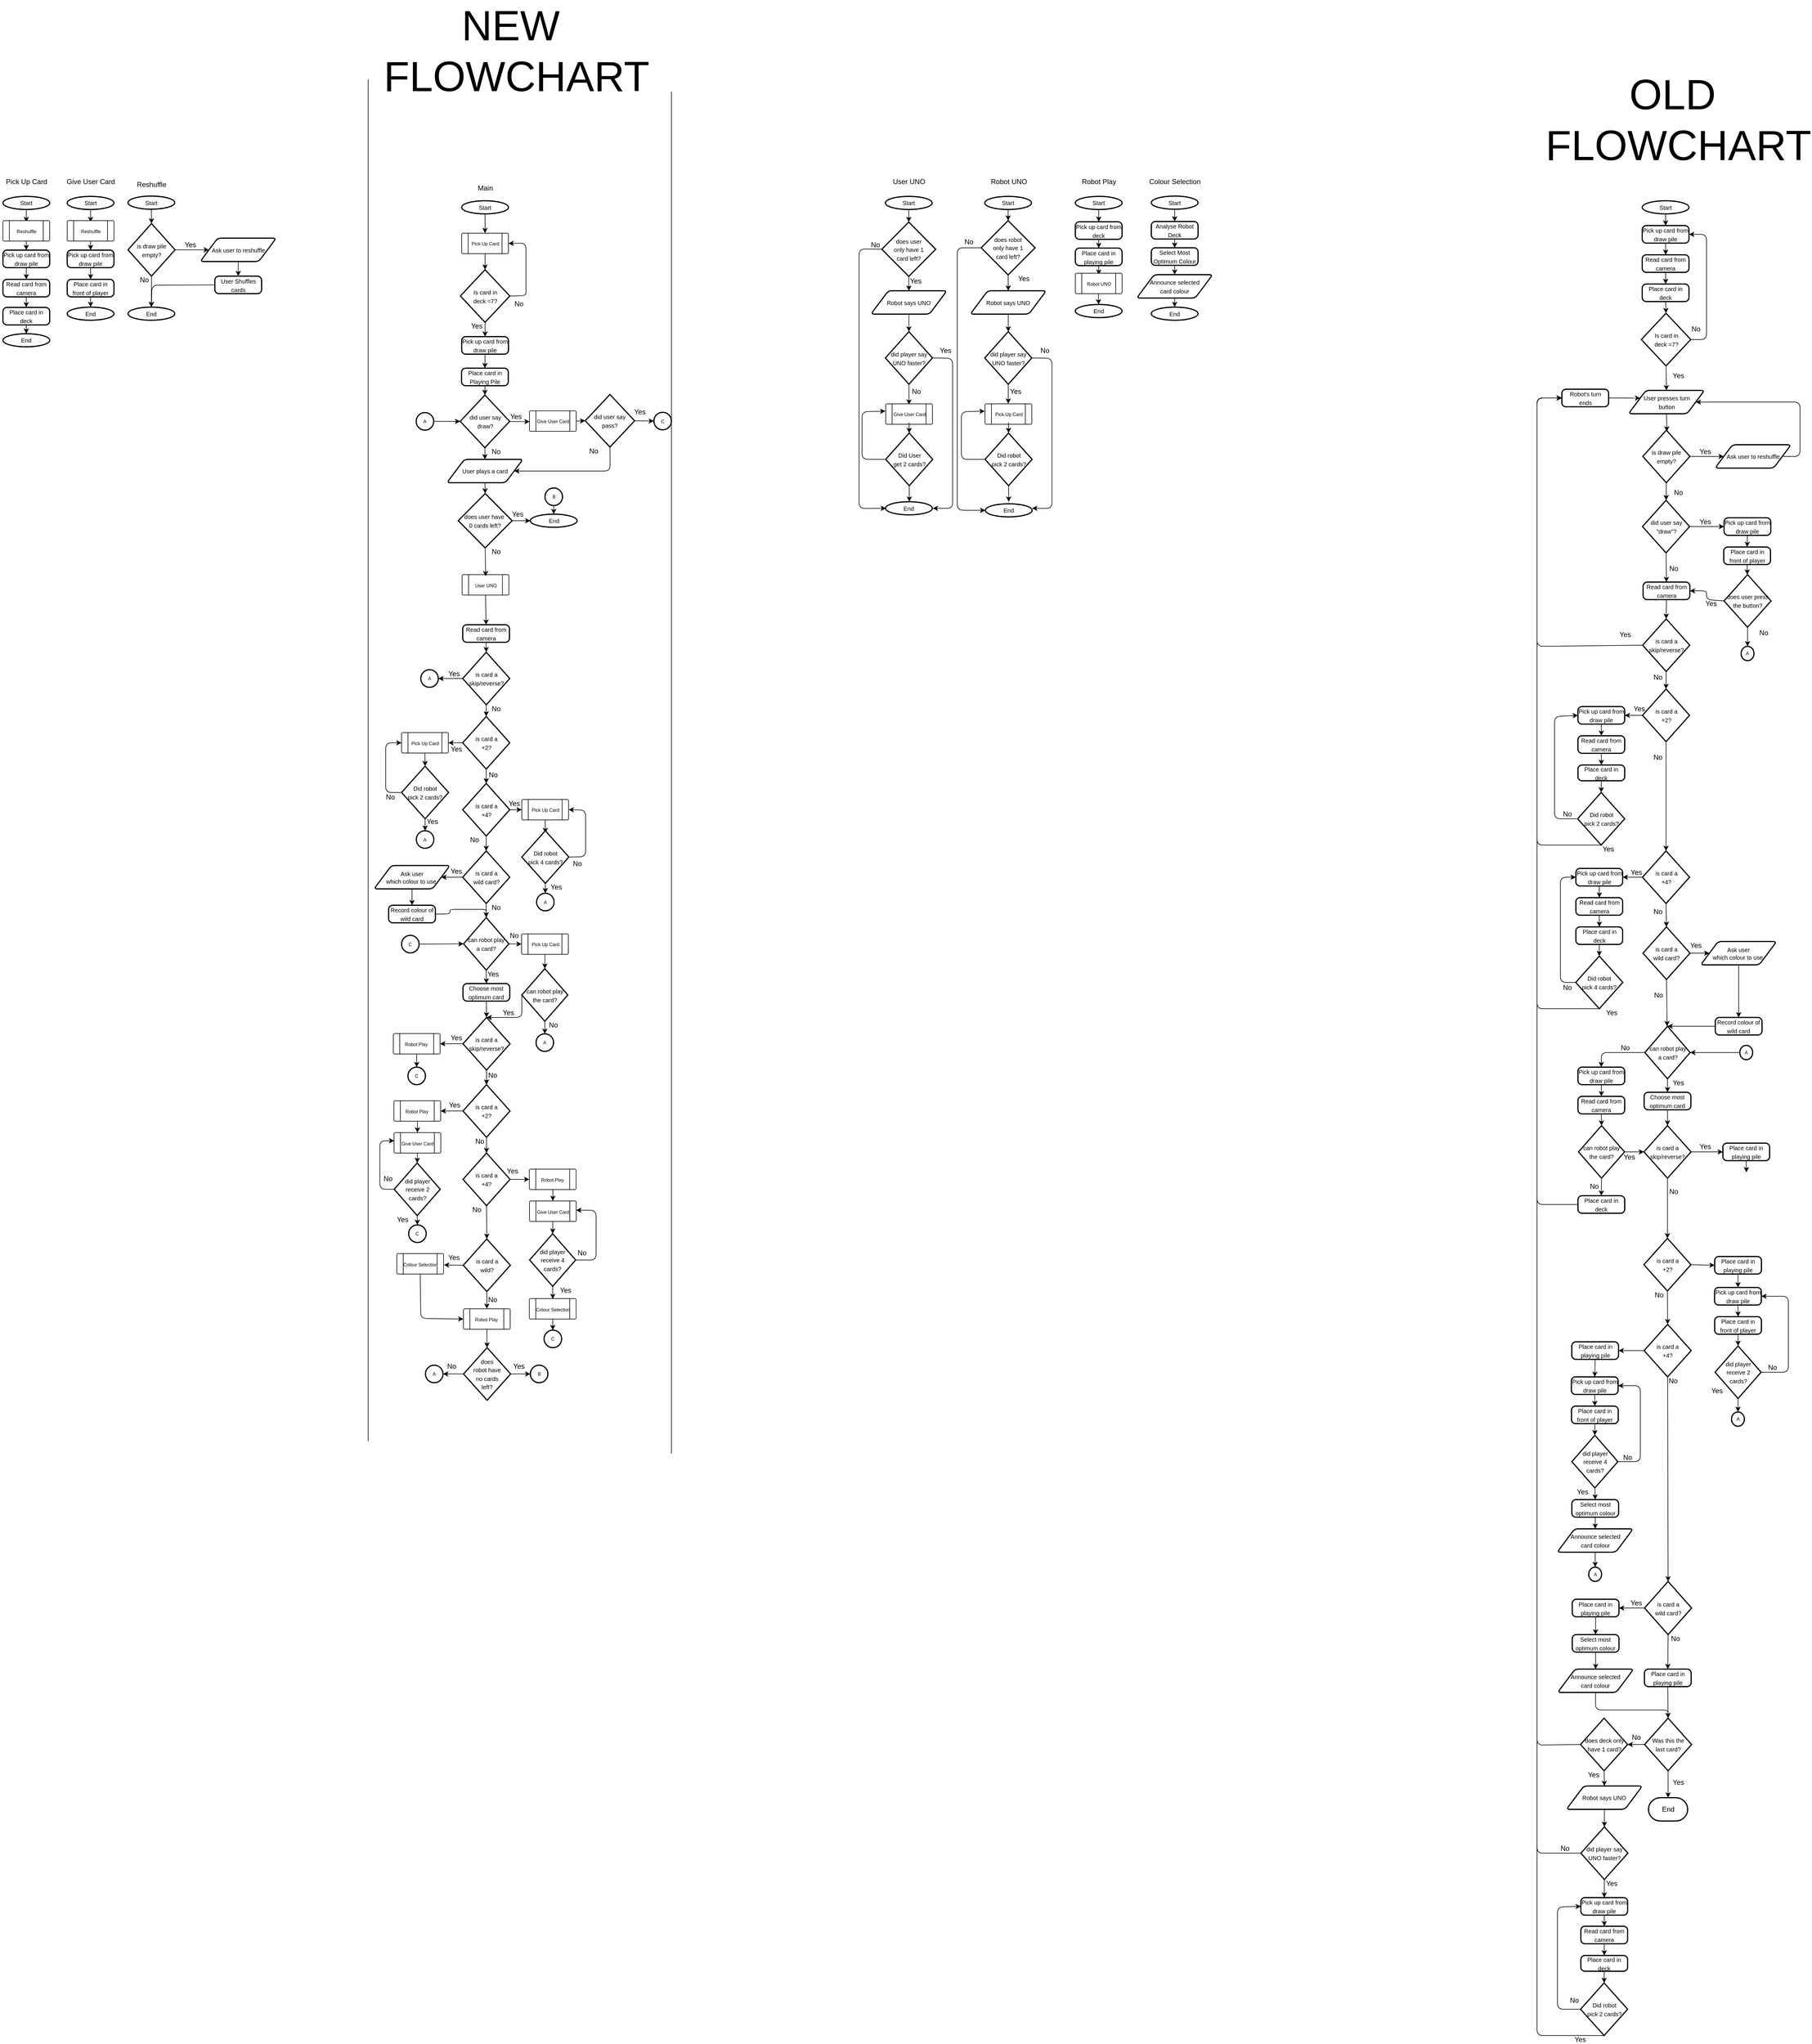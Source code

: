 <mxfile>
    <diagram id="tPGoLKyi_iXhO9vlurZc" name="Page-1">
        <mxGraphModel dx="3333" dy="684" grid="0" gridSize="10" guides="1" tooltips="1" connect="1" arrows="1" fold="1" page="1" pageScale="1" pageWidth="850" pageHeight="1100" math="0" shadow="0">
            <root>
                <mxCell id="0"/>
                <mxCell id="1" parent="0"/>
                <mxCell id="2" style="edgeStyle=none;html=1;exitX=0.5;exitY=1;exitDx=0;exitDy=0;exitPerimeter=0;" parent="1" source="3" edge="1">
                    <mxGeometry relative="1" as="geometry">
                        <mxPoint x="1380" y="410" as="targetPoint"/>
                    </mxGeometry>
                </mxCell>
                <mxCell id="3" value="&lt;font style=&quot;font-size: 10px;&quot;&gt;Start&lt;/font&gt;" style="strokeWidth=2;html=1;shape=mxgraph.flowchart.start_1;whiteSpace=wrap;" parent="1" vertex="1">
                    <mxGeometry x="1340" y="367.5" width="80" height="22.5" as="geometry"/>
                </mxCell>
                <mxCell id="4" style="edgeStyle=none;html=1;exitX=0.5;exitY=1;exitDx=0;exitDy=0;" parent="1" source="5" edge="1">
                    <mxGeometry relative="1" as="geometry">
                        <mxPoint x="1380.111" y="460" as="targetPoint"/>
                    </mxGeometry>
                </mxCell>
                <mxCell id="5" value="&lt;font style=&quot;font-size: 10px;&quot;&gt;Pick up card from draw pile&lt;/font&gt;" style="rounded=1;whiteSpace=wrap;html=1;absoluteArcSize=1;arcSize=14;strokeWidth=2;" parent="1" vertex="1">
                    <mxGeometry x="1340" y="410" width="80" height="30" as="geometry"/>
                </mxCell>
                <mxCell id="6" style="edgeStyle=none;html=1;exitX=0.5;exitY=1;exitDx=0;exitDy=0;" parent="1" source="7" edge="1">
                    <mxGeometry relative="1" as="geometry">
                        <mxPoint x="1380.111" y="510" as="targetPoint"/>
                    </mxGeometry>
                </mxCell>
                <mxCell id="7" value="&lt;font style=&quot;font-size: 10px;&quot;&gt;Read card from camera&lt;/font&gt;" style="rounded=1;whiteSpace=wrap;html=1;absoluteArcSize=1;arcSize=14;strokeWidth=2;" parent="1" vertex="1">
                    <mxGeometry x="1340" y="460" width="80" height="30" as="geometry"/>
                </mxCell>
                <mxCell id="8" style="edgeStyle=none;html=1;exitX=0.5;exitY=1;exitDx=0;exitDy=0;entryX=0.5;entryY=0;entryDx=0;entryDy=0;entryPerimeter=0;" parent="1" source="9" target="12" edge="1">
                    <mxGeometry relative="1" as="geometry"/>
                </mxCell>
                <mxCell id="9" value="&lt;font style=&quot;font-size: 10px;&quot;&gt;Place card in deck&lt;/font&gt;" style="rounded=1;whiteSpace=wrap;html=1;absoluteArcSize=1;arcSize=14;strokeWidth=2;" parent="1" vertex="1">
                    <mxGeometry x="1340" y="510" width="80" height="30" as="geometry"/>
                </mxCell>
                <mxCell id="10" style="edgeStyle=none;html=1;exitX=1;exitY=0.5;exitDx=0;exitDy=0;exitPerimeter=0;entryX=1;entryY=0.5;entryDx=0;entryDy=0;" parent="1" source="12" target="5" edge="1">
                    <mxGeometry relative="1" as="geometry">
                        <Array as="points">
                            <mxPoint x="1450" y="605"/>
                            <mxPoint x="1450" y="425"/>
                        </Array>
                    </mxGeometry>
                </mxCell>
                <mxCell id="11" style="edgeStyle=none;html=1;exitX=0.5;exitY=1;exitDx=0;exitDy=0;exitPerimeter=0;entryX=0.5;entryY=0;entryDx=0;entryDy=0;" parent="1" source="12" target="110" edge="1">
                    <mxGeometry relative="1" as="geometry">
                        <mxPoint x="1376.634" y="673.286" as="targetPoint"/>
                        <mxPoint x="1381.5" y="630" as="sourcePoint"/>
                    </mxGeometry>
                </mxCell>
                <mxCell id="12" value="&lt;font style=&quot;font-size: 10px;&quot;&gt;Is card in &lt;br&gt;deck =7?&lt;/font&gt;" style="strokeWidth=2;html=1;shape=mxgraph.flowchart.decision;whiteSpace=wrap;" parent="1" vertex="1">
                    <mxGeometry x="1338.5" y="560" width="84.5" height="90" as="geometry"/>
                </mxCell>
                <mxCell id="14" style="edgeStyle=none;html=1;exitX=0.5;exitY=1;exitDx=0;exitDy=0;entryX=0.5;entryY=0;entryDx=0;entryDy=0;entryPerimeter=0;" parent="1" source="15" target="18" edge="1">
                    <mxGeometry relative="1" as="geometry"/>
                </mxCell>
                <mxCell id="15" value="&lt;font style=&quot;font-size: 10px;&quot;&gt;Read card from camera&lt;/font&gt;" style="rounded=1;whiteSpace=wrap;html=1;absoluteArcSize=1;arcSize=14;strokeWidth=2;" parent="1" vertex="1">
                    <mxGeometry x="1341.5" y="1020" width="80" height="30" as="geometry"/>
                </mxCell>
                <mxCell id="16" style="edgeStyle=none;html=1;exitX=0.5;exitY=1;exitDx=0;exitDy=0;exitPerimeter=0;fontFamily=Times New Roman;fontSize=10;entryX=0.5;entryY=0;entryDx=0;entryDy=0;entryPerimeter=0;" parent="1" source="18" target="22" edge="1">
                    <mxGeometry relative="1" as="geometry">
                        <mxPoint x="1382" y="1200" as="targetPoint"/>
                    </mxGeometry>
                </mxCell>
                <mxCell id="17" style="edgeStyle=none;html=1;exitX=0;exitY=0.5;exitDx=0;exitDy=0;exitPerimeter=0;strokeColor=#000000;fontSize=10;entryX=0;entryY=0.5;entryDx=0;entryDy=0;" parent="1" source="18" target="112" edge="1">
                    <mxGeometry relative="1" as="geometry">
                        <mxPoint x="1160" y="978.31" as="targetPoint"/>
                        <Array as="points">
                            <mxPoint x="1160" y="1130"/>
                            <mxPoint x="1160" y="978"/>
                            <mxPoint x="1160" y="705"/>
                        </Array>
                    </mxGeometry>
                </mxCell>
                <mxCell id="18" value="&lt;font style=&quot;font-size: 10px;&quot;&gt;is card a skip/reverse?&lt;/font&gt;" style="strokeWidth=2;html=1;shape=mxgraph.flowchart.decision;whiteSpace=wrap;" parent="1" vertex="1">
                    <mxGeometry x="1340.75" y="1083" width="80.5" height="90" as="geometry"/>
                </mxCell>
                <mxCell id="19" value="Yes" style="text;html=1;strokeColor=none;fillColor=none;align=center;verticalAlign=middle;whiteSpace=wrap;rounded=0;" parent="1" vertex="1">
                    <mxGeometry x="1282.5" y="1103" width="56" height="13" as="geometry"/>
                </mxCell>
                <mxCell id="20" style="edgeStyle=none;html=1;exitX=0.5;exitY=1;exitDx=0;exitDy=0;exitPerimeter=0;entryX=0.5;entryY=0;entryDx=0;entryDy=0;entryPerimeter=0;strokeColor=#000000;" parent="1" source="22" target="26" edge="1">
                    <mxGeometry relative="1" as="geometry"/>
                </mxCell>
                <mxCell id="21" style="edgeStyle=none;html=1;exitX=0;exitY=0.5;exitDx=0;exitDy=0;exitPerimeter=0;entryX=1;entryY=0.5;entryDx=0;entryDy=0;strokeColor=#000000;" parent="1" source="22" target="29" edge="1">
                    <mxGeometry relative="1" as="geometry"/>
                </mxCell>
                <mxCell id="22" value="&lt;font style=&quot;font-size: 10px;&quot;&gt;is card a &lt;br&gt;+2?&lt;/font&gt;" style="strokeWidth=2;html=1;shape=mxgraph.flowchart.decision;whiteSpace=wrap;" parent="1" vertex="1">
                    <mxGeometry x="1340.5" y="1203" width="80.5" height="90" as="geometry"/>
                </mxCell>
                <mxCell id="23" value="No" style="text;html=1;strokeColor=none;fillColor=none;align=center;verticalAlign=middle;whiteSpace=wrap;rounded=0;" parent="1" vertex="1">
                    <mxGeometry x="1338.5" y="1176" width="56" height="13" as="geometry"/>
                </mxCell>
                <mxCell id="24" style="edgeStyle=none;html=1;entryX=1;entryY=0.5;entryDx=0;entryDy=0;strokeColor=#000000;" parent="1" source="26" target="36" edge="1">
                    <mxGeometry relative="1" as="geometry"/>
                </mxCell>
                <mxCell id="25" style="edgeStyle=none;html=1;exitX=0.5;exitY=1;exitDx=0;exitDy=0;exitPerimeter=0;strokeColor=#000000;entryX=0.5;entryY=0;entryDx=0;entryDy=0;entryPerimeter=0;" parent="1" source="26" target="44" edge="1">
                    <mxGeometry relative="1" as="geometry">
                        <mxPoint x="1382" y="1590" as="targetPoint"/>
                    </mxGeometry>
                </mxCell>
                <mxCell id="26" value="&lt;font style=&quot;font-size: 10px;&quot;&gt;is card a &lt;br&gt;+4?&lt;/font&gt;" style="strokeWidth=2;html=1;shape=mxgraph.flowchart.decision;whiteSpace=wrap;" parent="1" vertex="1">
                    <mxGeometry x="1340.5" y="1480" width="80.5" height="90" as="geometry"/>
                </mxCell>
                <mxCell id="27" value="No" style="text;html=1;strokeColor=none;fillColor=none;align=center;verticalAlign=middle;whiteSpace=wrap;rounded=0;" parent="1" vertex="1">
                    <mxGeometry x="1338.5" y="1313" width="56" height="13" as="geometry"/>
                </mxCell>
                <mxCell id="28" style="edgeStyle=none;html=1;exitX=0.5;exitY=1;exitDx=0;exitDy=0;" parent="1" source="29" edge="1">
                    <mxGeometry relative="1" as="geometry">
                        <mxPoint x="1270.111" y="1283" as="targetPoint"/>
                    </mxGeometry>
                </mxCell>
                <mxCell id="29" value="&lt;font style=&quot;font-size: 10px;&quot;&gt;Pick up card from draw pile&lt;/font&gt;" style="rounded=1;whiteSpace=wrap;html=1;absoluteArcSize=1;arcSize=14;strokeWidth=2;" parent="1" vertex="1">
                    <mxGeometry x="1230" y="1233" width="80" height="30" as="geometry"/>
                </mxCell>
                <mxCell id="30" style="edgeStyle=none;html=1;exitX=0.5;exitY=1;exitDx=0;exitDy=0;" parent="1" source="31" edge="1">
                    <mxGeometry relative="1" as="geometry">
                        <mxPoint x="1270.111" y="1333" as="targetPoint"/>
                    </mxGeometry>
                </mxCell>
                <mxCell id="31" value="&lt;font style=&quot;font-size: 10px;&quot;&gt;Read card from camera&lt;/font&gt;" style="rounded=1;whiteSpace=wrap;html=1;absoluteArcSize=1;arcSize=14;strokeWidth=2;" parent="1" vertex="1">
                    <mxGeometry x="1230" y="1283" width="80" height="30" as="geometry"/>
                </mxCell>
                <mxCell id="32" style="edgeStyle=none;html=1;exitX=0.5;exitY=1;exitDx=0;exitDy=0;entryX=0.5;entryY=0;entryDx=0;entryDy=0;entryPerimeter=0;strokeColor=#000000;" parent="1" source="33" target="52" edge="1">
                    <mxGeometry relative="1" as="geometry"/>
                </mxCell>
                <mxCell id="33" value="&lt;font style=&quot;font-size: 10px;&quot;&gt;Place card in deck&lt;/font&gt;" style="rounded=1;whiteSpace=wrap;html=1;absoluteArcSize=1;arcSize=14;strokeWidth=2;" parent="1" vertex="1">
                    <mxGeometry x="1230" y="1333" width="80" height="27" as="geometry"/>
                </mxCell>
                <mxCell id="34" value="Yes" style="text;html=1;strokeColor=none;fillColor=none;align=center;verticalAlign=middle;whiteSpace=wrap;rounded=0;" parent="1" vertex="1">
                    <mxGeometry x="1306.5" y="1230" width="56" height="13" as="geometry"/>
                </mxCell>
                <mxCell id="35" style="edgeStyle=none;html=1;exitX=0.5;exitY=1;exitDx=0;exitDy=0;" parent="1" source="36" edge="1">
                    <mxGeometry relative="1" as="geometry">
                        <mxPoint x="1266.611" y="1560" as="targetPoint"/>
                    </mxGeometry>
                </mxCell>
                <mxCell id="36" value="&lt;font style=&quot;font-size: 10px;&quot;&gt;Pick up card from draw pile&lt;/font&gt;" style="rounded=1;whiteSpace=wrap;html=1;absoluteArcSize=1;arcSize=14;strokeWidth=2;" parent="1" vertex="1">
                    <mxGeometry x="1226.5" y="1510" width="80" height="30" as="geometry"/>
                </mxCell>
                <mxCell id="37" style="edgeStyle=none;html=1;exitX=0.5;exitY=1;exitDx=0;exitDy=0;" parent="1" source="38" edge="1">
                    <mxGeometry relative="1" as="geometry">
                        <mxPoint x="1266.611" y="1610" as="targetPoint"/>
                    </mxGeometry>
                </mxCell>
                <mxCell id="38" value="&lt;font style=&quot;font-size: 10px;&quot;&gt;Read card from camera&lt;/font&gt;" style="rounded=1;whiteSpace=wrap;html=1;absoluteArcSize=1;arcSize=14;strokeWidth=2;" parent="1" vertex="1">
                    <mxGeometry x="1226.5" y="1560" width="80" height="30" as="geometry"/>
                </mxCell>
                <mxCell id="39" style="edgeStyle=none;html=1;exitX=0.5;exitY=1;exitDx=0;exitDy=0;entryX=0.5;entryY=0;entryDx=0;entryDy=0;entryPerimeter=0;strokeColor=#000000;" parent="1" source="40" target="56" edge="1">
                    <mxGeometry relative="1" as="geometry"/>
                </mxCell>
                <mxCell id="40" value="&lt;font style=&quot;font-size: 10px;&quot;&gt;Place card in deck&lt;/font&gt;" style="rounded=1;whiteSpace=wrap;html=1;absoluteArcSize=1;arcSize=14;strokeWidth=2;" parent="1" vertex="1">
                    <mxGeometry x="1226.5" y="1610" width="80" height="30" as="geometry"/>
                </mxCell>
                <mxCell id="41" style="edgeStyle=none;html=1;strokeColor=#000000;exitX=0.5;exitY=1;exitDx=0;exitDy=0;exitPerimeter=0;entryX=0;entryY=0.5;entryDx=0;entryDy=0;" parent="1" source="56" target="112" edge="1">
                    <mxGeometry relative="1" as="geometry">
                        <mxPoint x="1290" y="774" as="targetPoint"/>
                        <mxPoint x="1267" y="1640" as="sourcePoint"/>
                        <Array as="points">
                            <mxPoint x="1160" y="1750"/>
                            <mxPoint x="1160" y="1630"/>
                            <mxPoint x="1160" y="1510"/>
                            <mxPoint x="1160" y="813"/>
                            <mxPoint x="1160" y="705"/>
                        </Array>
                    </mxGeometry>
                </mxCell>
                <mxCell id="42" style="edgeStyle=none;html=1;exitX=1;exitY=0.5;exitDx=0;exitDy=0;exitPerimeter=0;entryX=0;entryY=0.5;entryDx=0;entryDy=0;strokeColor=#000000;" parent="1" source="44" target="46" edge="1">
                    <mxGeometry relative="1" as="geometry"/>
                </mxCell>
                <mxCell id="43" style="edgeStyle=none;html=1;exitX=0.5;exitY=1;exitDx=0;exitDy=0;exitPerimeter=0;strokeColor=#000000;" parent="1" source="44" target="62" edge="1">
                    <mxGeometry relative="1" as="geometry"/>
                </mxCell>
                <mxCell id="44" value="&lt;font style=&quot;font-size: 10px;&quot;&gt;is card a &lt;br&gt;wild card?&lt;/font&gt;" style="strokeWidth=2;html=1;shape=mxgraph.flowchart.decision;whiteSpace=wrap;" parent="1" vertex="1">
                    <mxGeometry x="1341.25" y="1610" width="80.5" height="90" as="geometry"/>
                </mxCell>
                <mxCell id="205" style="edgeStyle=none;html=1;exitX=0.5;exitY=1;exitDx=0;exitDy=0;entryX=0.5;entryY=0;entryDx=0;entryDy=0;fontSize=8;" parent="1" source="46" target="206" edge="1">
                    <mxGeometry relative="1" as="geometry">
                        <mxPoint x="1504.01" y="1760" as="targetPoint"/>
                    </mxGeometry>
                </mxCell>
                <mxCell id="46" value="&lt;div style=&quot;&quot;&gt;&lt;span style=&quot;font-size: 10px; background-color: initial;&quot;&gt;Ask user&lt;/span&gt;&lt;/div&gt;&lt;span style=&quot;font-size: 10px;&quot;&gt;&lt;div style=&quot;&quot;&gt;&lt;span style=&quot;background-color: initial;&quot;&gt;which colour to use&amp;nbsp;&lt;/span&gt;&lt;/div&gt;&lt;/span&gt;" style="shape=parallelogram;html=1;strokeWidth=2;perimeter=parallelogramPerimeter;whiteSpace=wrap;rounded=1;arcSize=12;size=0.23;align=center;" parent="1" vertex="1">
                    <mxGeometry x="1440" y="1635" width="130" height="40" as="geometry"/>
                </mxCell>
                <mxCell id="47" value="No" style="text;html=1;strokeColor=none;fillColor=none;align=center;verticalAlign=middle;whiteSpace=wrap;rounded=0;" parent="1" vertex="1">
                    <mxGeometry x="1338.5" y="1577" width="56" height="13" as="geometry"/>
                </mxCell>
                <mxCell id="48" value="Yes" style="text;html=1;strokeColor=none;fillColor=none;align=center;verticalAlign=middle;whiteSpace=wrap;rounded=0;" parent="1" vertex="1">
                    <mxGeometry x="1302" y="1510" width="56" height="13" as="geometry"/>
                </mxCell>
                <mxCell id="49" value="No" style="text;html=1;strokeColor=none;fillColor=none;align=center;verticalAlign=middle;whiteSpace=wrap;rounded=0;" parent="1" vertex="1">
                    <mxGeometry x="1404" y="580" width="56" height="13" as="geometry"/>
                </mxCell>
                <mxCell id="50" style="edgeStyle=none;html=1;exitX=0;exitY=0.5;exitDx=0;exitDy=0;exitPerimeter=0;entryX=0;entryY=0.5;entryDx=0;entryDy=0;strokeColor=#000000;" parent="1" source="52" target="29" edge="1">
                    <mxGeometry relative="1" as="geometry">
                        <Array as="points">
                            <mxPoint x="1190" y="1425"/>
                            <mxPoint x="1190" y="1250"/>
                        </Array>
                    </mxGeometry>
                </mxCell>
                <mxCell id="51" style="edgeStyle=none;html=1;exitX=0.5;exitY=1;exitDx=0;exitDy=0;exitPerimeter=0;strokeColor=#000000;entryX=0;entryY=0.5;entryDx=0;entryDy=0;" parent="1" source="52" target="112" edge="1">
                    <mxGeometry relative="1" as="geometry">
                        <mxPoint x="1160" y="1340" as="targetPoint"/>
                        <Array as="points">
                            <mxPoint x="1160" y="1470"/>
                            <mxPoint x="1160" y="1340"/>
                            <mxPoint x="1160" y="813"/>
                            <mxPoint x="1160" y="705"/>
                        </Array>
                    </mxGeometry>
                </mxCell>
                <mxCell id="52" value="&lt;span style=&quot;font-size: 10px;&quot;&gt;Did robot&lt;br&gt;pick 2 cards?&lt;/span&gt;" style="strokeWidth=2;html=1;shape=mxgraph.flowchart.decision;whiteSpace=wrap;" parent="1" vertex="1">
                    <mxGeometry x="1229.5" y="1380" width="80.5" height="90" as="geometry"/>
                </mxCell>
                <mxCell id="53" value="Yes" style="text;html=1;strokeColor=none;fillColor=none;align=center;verticalAlign=middle;whiteSpace=wrap;rounded=0;" parent="1" vertex="1">
                    <mxGeometry x="1254" y="1470" width="56" height="13" as="geometry"/>
                </mxCell>
                <mxCell id="54" value="No" style="text;html=1;strokeColor=none;fillColor=none;align=center;verticalAlign=middle;whiteSpace=wrap;rounded=0;" parent="1" vertex="1">
                    <mxGeometry x="1184" y="1410" width="56" height="13" as="geometry"/>
                </mxCell>
                <mxCell id="55" style="edgeStyle=none;html=1;exitX=0;exitY=0.5;exitDx=0;exitDy=0;exitPerimeter=0;entryX=0;entryY=0.5;entryDx=0;entryDy=0;strokeColor=#000000;" parent="1" source="56" target="36" edge="1">
                    <mxGeometry relative="1" as="geometry">
                        <Array as="points">
                            <mxPoint x="1200" y="1705"/>
                            <mxPoint x="1200" y="1525"/>
                        </Array>
                    </mxGeometry>
                </mxCell>
                <mxCell id="56" value="&lt;span style=&quot;font-size: 10px;&quot;&gt;Did robot&lt;br&gt;pick 4 cards?&lt;/span&gt;" style="strokeWidth=2;html=1;shape=mxgraph.flowchart.decision;whiteSpace=wrap;" parent="1" vertex="1">
                    <mxGeometry x="1226.25" y="1660" width="80.5" height="90" as="geometry"/>
                </mxCell>
                <mxCell id="57" value="Yes" style="text;html=1;strokeColor=none;fillColor=none;align=center;verticalAlign=middle;whiteSpace=wrap;rounded=0;" parent="1" vertex="1">
                    <mxGeometry x="1260" y="1750" width="56" height="13" as="geometry"/>
                </mxCell>
                <mxCell id="58" value="No" style="text;html=1;strokeColor=none;fillColor=none;align=center;verticalAlign=middle;whiteSpace=wrap;rounded=0;" parent="1" vertex="1">
                    <mxGeometry x="1184" y="1707" width="56" height="13" as="geometry"/>
                </mxCell>
                <mxCell id="59" value="Yes" style="text;html=1;strokeColor=none;fillColor=none;align=center;verticalAlign=middle;whiteSpace=wrap;rounded=0;" parent="1" vertex="1">
                    <mxGeometry x="1404" y="1635" width="56" height="13" as="geometry"/>
                </mxCell>
                <mxCell id="61" style="edgeStyle=none;html=1;exitX=0;exitY=0.5;exitDx=0;exitDy=0;exitPerimeter=0;strokeColor=#000000;entryX=0.5;entryY=0;entryDx=0;entryDy=0;" parent="1" source="62" target="65" edge="1">
                    <mxGeometry relative="1" as="geometry">
                        <mxPoint x="1269.75" y="1850" as="targetPoint"/>
                        <Array as="points">
                            <mxPoint x="1270" y="1825"/>
                        </Array>
                    </mxGeometry>
                </mxCell>
                <mxCell id="124" style="edgeStyle=none;html=1;exitX=0.5;exitY=1;exitDx=0;exitDy=0;exitPerimeter=0;entryX=0.5;entryY=0;entryDx=0;entryDy=0;" parent="1" source="62" target="122" edge="1">
                    <mxGeometry relative="1" as="geometry"/>
                </mxCell>
                <mxCell id="62" value="&lt;span style=&quot;font-size: 10px;&quot;&gt;can robot play &lt;br&gt;a card?&lt;/span&gt;" style="strokeWidth=2;html=1;shape=mxgraph.flowchart.decision;whiteSpace=wrap;" parent="1" vertex="1">
                    <mxGeometry x="1344.5" y="1780" width="77.5" height="90" as="geometry"/>
                </mxCell>
                <mxCell id="63" value="No" style="text;html=1;strokeColor=none;fillColor=none;align=center;verticalAlign=middle;whiteSpace=wrap;rounded=0;" parent="1" vertex="1">
                    <mxGeometry x="1340" y="1720" width="56" height="13" as="geometry"/>
                </mxCell>
                <mxCell id="64" style="edgeStyle=none;html=1;exitX=0.5;exitY=1;exitDx=0;exitDy=0;" parent="1" source="65" edge="1">
                    <mxGeometry relative="1" as="geometry">
                        <mxPoint x="1270.111" y="1900" as="targetPoint"/>
                    </mxGeometry>
                </mxCell>
                <mxCell id="65" value="&lt;font style=&quot;font-size: 10px;&quot;&gt;Pick up card from draw pile&lt;/font&gt;" style="rounded=1;whiteSpace=wrap;html=1;absoluteArcSize=1;arcSize=14;strokeWidth=2;" parent="1" vertex="1">
                    <mxGeometry x="1230" y="1850" width="80" height="30" as="geometry"/>
                </mxCell>
                <mxCell id="66" style="edgeStyle=none;html=1;exitX=0.5;exitY=1;exitDx=0;exitDy=0;entryX=0.5;entryY=0;entryDx=0;entryDy=0;entryPerimeter=0;" parent="1" source="67" target="70" edge="1">
                    <mxGeometry relative="1" as="geometry">
                        <mxPoint x="1270.111" y="1950.0" as="targetPoint"/>
                    </mxGeometry>
                </mxCell>
                <mxCell id="67" value="&lt;font style=&quot;font-size: 10px;&quot;&gt;Read card from camera&lt;/font&gt;" style="rounded=1;whiteSpace=wrap;html=1;absoluteArcSize=1;arcSize=14;strokeWidth=2;" parent="1" vertex="1">
                    <mxGeometry x="1230" y="1900" width="80" height="30" as="geometry"/>
                </mxCell>
                <mxCell id="68" style="edgeStyle=none;html=1;exitX=0.5;exitY=1;exitDx=0;exitDy=0;exitPerimeter=0;entryX=0.5;entryY=0;entryDx=0;entryDy=0;strokeColor=#000000;" parent="1" source="70" target="72" edge="1">
                    <mxGeometry relative="1" as="geometry"/>
                </mxCell>
                <mxCell id="125" style="edgeStyle=none;html=1;exitX=1;exitY=0.5;exitDx=0;exitDy=0;exitPerimeter=0;entryX=0;entryY=0.5;entryDx=0;entryDy=0;entryPerimeter=0;" parent="1" source="70" target="77" edge="1">
                    <mxGeometry relative="1" as="geometry"/>
                </mxCell>
                <mxCell id="70" value="&lt;span style=&quot;font-size: 10px;&quot;&gt;can robot play &lt;br&gt;the card?&lt;/span&gt;" style="strokeWidth=2;html=1;shape=mxgraph.flowchart.decision;whiteSpace=wrap;" parent="1" vertex="1">
                    <mxGeometry x="1231" y="1950" width="78.75" height="90" as="geometry"/>
                </mxCell>
                <mxCell id="71" style="edgeStyle=none;html=1;exitX=0;exitY=0.5;exitDx=0;exitDy=0;strokeColor=#000000;entryX=0;entryY=0.5;entryDx=0;entryDy=0;" parent="1" source="72" target="112" edge="1">
                    <mxGeometry relative="1" as="geometry">
                        <mxPoint x="1290" y="774" as="targetPoint"/>
                        <Array as="points">
                            <mxPoint x="1160" y="2085"/>
                            <mxPoint x="1160" y="1935"/>
                            <mxPoint x="1160" y="813"/>
                            <mxPoint x="1160" y="705"/>
                        </Array>
                    </mxGeometry>
                </mxCell>
                <mxCell id="72" value="&lt;span style=&quot;font-size: 10px;&quot;&gt;Place card in deck&lt;/span&gt;" style="rounded=1;whiteSpace=wrap;html=1;absoluteArcSize=1;arcSize=14;strokeWidth=2;" parent="1" vertex="1">
                    <mxGeometry x="1230" y="2070" width="80" height="30" as="geometry"/>
                </mxCell>
                <mxCell id="73" value="No" style="text;html=1;strokeColor=none;fillColor=none;align=center;verticalAlign=middle;whiteSpace=wrap;rounded=0;" parent="1" vertex="1">
                    <mxGeometry x="1226.25" y="2047" width="63.75" height="13" as="geometry"/>
                </mxCell>
                <mxCell id="74" value="No" style="text;html=1;strokeColor=none;fillColor=none;align=center;verticalAlign=middle;whiteSpace=wrap;rounded=0;" parent="1" vertex="1">
                    <mxGeometry x="1282.5" y="1810" width="56" height="13" as="geometry"/>
                </mxCell>
                <mxCell id="75" style="edgeStyle=none;html=1;exitX=0.5;exitY=1;exitDx=0;exitDy=0;exitPerimeter=0;fontFamily=Times New Roman;fontSize=10;entryX=0.5;entryY=0;entryDx=0;entryDy=0;entryPerimeter=0;" parent="1" source="77" target="80" edge="1">
                    <mxGeometry relative="1" as="geometry">
                        <mxPoint x="1384.37" y="2080" as="targetPoint"/>
                    </mxGeometry>
                </mxCell>
                <mxCell id="117" style="edgeStyle=none;html=1;exitX=1;exitY=0.5;exitDx=0;exitDy=0;exitPerimeter=0;entryX=0;entryY=0.5;entryDx=0;entryDy=0;" parent="1" source="77" target="121" edge="1">
                    <mxGeometry relative="1" as="geometry">
                        <mxPoint x="1468.45" y="2011" as="targetPoint"/>
                    </mxGeometry>
                </mxCell>
                <mxCell id="77" value="&lt;font style=&quot;font-size: 10px;&quot;&gt;is card a skip/reverse?&lt;/font&gt;" style="strokeWidth=2;html=1;shape=mxgraph.flowchart.decision;whiteSpace=wrap;" parent="1" vertex="1">
                    <mxGeometry x="1343" y="1950" width="80.5" height="90" as="geometry"/>
                </mxCell>
                <mxCell id="78" style="edgeStyle=none;html=1;exitX=0.5;exitY=1;exitDx=0;exitDy=0;exitPerimeter=0;entryX=0.5;entryY=0;entryDx=0;entryDy=0;entryPerimeter=0;strokeColor=#000000;" parent="1" source="80" target="84" edge="1">
                    <mxGeometry relative="1" as="geometry"/>
                </mxCell>
                <mxCell id="133" style="edgeStyle=none;html=1;exitX=1;exitY=0.5;exitDx=0;exitDy=0;exitPerimeter=0;entryX=0;entryY=0.5;entryDx=0;entryDy=0;" parent="1" source="80" target="130" edge="1">
                    <mxGeometry relative="1" as="geometry"/>
                </mxCell>
                <mxCell id="80" value="&lt;font style=&quot;font-size: 10px;&quot;&gt;is card a &lt;br&gt;+2?&lt;/font&gt;" style="strokeWidth=2;html=1;shape=mxgraph.flowchart.decision;whiteSpace=wrap;" parent="1" vertex="1">
                    <mxGeometry x="1342.87" y="2143" width="80.5" height="90" as="geometry"/>
                </mxCell>
                <mxCell id="81" value="No" style="text;html=1;strokeColor=none;fillColor=none;align=center;verticalAlign=middle;whiteSpace=wrap;rounded=0;" parent="1" vertex="1">
                    <mxGeometry x="1365.5" y="2056" width="56" height="13" as="geometry"/>
                </mxCell>
                <mxCell id="82" style="edgeStyle=none;html=1;exitX=0.5;exitY=1;exitDx=0;exitDy=0;exitPerimeter=0;strokeColor=#000000;entryX=0.5;entryY=0;entryDx=0;entryDy=0;entryPerimeter=0;" parent="1" source="84" target="86" edge="1">
                    <mxGeometry relative="1" as="geometry">
                        <mxPoint x="1384.37" y="2550" as="targetPoint"/>
                    </mxGeometry>
                </mxCell>
                <mxCell id="139" style="edgeStyle=none;html=1;exitX=0;exitY=0.5;exitDx=0;exitDy=0;exitPerimeter=0;entryX=1;entryY=0.5;entryDx=0;entryDy=0;" parent="1" source="84" target="131" edge="1">
                    <mxGeometry relative="1" as="geometry"/>
                </mxCell>
                <mxCell id="84" value="&lt;font style=&quot;font-size: 10px;&quot;&gt;is card a &lt;br&gt;+4?&lt;/font&gt;" style="strokeWidth=2;html=1;shape=mxgraph.flowchart.decision;whiteSpace=wrap;" parent="1" vertex="1">
                    <mxGeometry x="1343.25" y="2290" width="80.5" height="90" as="geometry"/>
                </mxCell>
                <mxCell id="85" value="No" style="text;html=1;strokeColor=none;fillColor=none;align=center;verticalAlign=middle;whiteSpace=wrap;rounded=0;" parent="1" vertex="1">
                    <mxGeometry x="1340.87" y="2233" width="56" height="13" as="geometry"/>
                </mxCell>
                <mxCell id="161" style="edgeStyle=none;html=1;exitX=0;exitY=0.5;exitDx=0;exitDy=0;exitPerimeter=0;entryX=1;entryY=0.5;entryDx=0;entryDy=0;fontSize=8;" parent="1" source="86" target="160" edge="1">
                    <mxGeometry relative="1" as="geometry"/>
                </mxCell>
                <mxCell id="164" style="edgeStyle=none;html=1;exitX=0.5;exitY=1;exitDx=0;exitDy=0;exitPerimeter=0;entryX=0.5;entryY=0;entryDx=0;entryDy=0;fontSize=8;" parent="1" source="86" target="163" edge="1">
                    <mxGeometry relative="1" as="geometry"/>
                </mxCell>
                <mxCell id="86" value="&lt;font style=&quot;font-size: 10px;&quot;&gt;is card a &lt;br&gt;wild card?&lt;/font&gt;" style="strokeWidth=2;html=1;shape=mxgraph.flowchart.decision;whiteSpace=wrap;" parent="1" vertex="1">
                    <mxGeometry x="1344" y="2730" width="80.5" height="91" as="geometry"/>
                </mxCell>
                <mxCell id="87" value="No" style="text;html=1;strokeColor=none;fillColor=none;align=center;verticalAlign=middle;whiteSpace=wrap;rounded=0;" parent="1" vertex="1">
                    <mxGeometry x="1365.25" y="2380" width="56" height="13" as="geometry"/>
                </mxCell>
                <mxCell id="88" style="edgeStyle=none;html=1;exitX=0.5;exitY=1;exitDx=0;exitDy=0;entryX=0.5;entryY=0;entryDx=0;entryDy=0;strokeColor=#000000;" parent="1" source="89" target="91" edge="1">
                    <mxGeometry relative="1" as="geometry"/>
                </mxCell>
                <mxCell id="89" value="&lt;font style=&quot;font-size: 10px;&quot;&gt;Pick up card from draw pile&lt;/font&gt;" style="rounded=1;whiteSpace=wrap;html=1;absoluteArcSize=1;arcSize=14;strokeWidth=2;" parent="1" vertex="1">
                    <mxGeometry x="1463.78" y="2227" width="80" height="30" as="geometry"/>
                </mxCell>
                <mxCell id="90" style="edgeStyle=none;html=1;exitX=0.5;exitY=1;exitDx=0;exitDy=0;entryX=0.5;entryY=0;entryDx=0;entryDy=0;entryPerimeter=0;strokeColor=#000000;fontSize=10;" parent="1" source="91" target="94" edge="1">
                    <mxGeometry relative="1" as="geometry"/>
                </mxCell>
                <mxCell id="91" value="&lt;font style=&quot;font-size: 10px;&quot;&gt;Place card in front of player&lt;/font&gt;" style="rounded=1;whiteSpace=wrap;html=1;absoluteArcSize=1;arcSize=14;strokeWidth=2;" parent="1" vertex="1">
                    <mxGeometry x="1464" y="2277" width="80" height="30" as="geometry"/>
                </mxCell>
                <mxCell id="92" style="edgeStyle=none;html=1;exitX=1;exitY=0.5;exitDx=0;exitDy=0;exitPerimeter=0;entryX=1;entryY=0.5;entryDx=0;entryDy=0;strokeColor=#000000;fontSize=10;" parent="1" source="94" target="89" edge="1">
                    <mxGeometry relative="1" as="geometry">
                        <Array as="points">
                            <mxPoint x="1590" y="2372"/>
                            <mxPoint x="1590" y="2242"/>
                        </Array>
                    </mxGeometry>
                </mxCell>
                <mxCell id="267" style="edgeStyle=none;html=1;exitX=0.5;exitY=1;exitDx=0;exitDy=0;exitPerimeter=0;entryX=0.5;entryY=0;entryDx=0;entryDy=0;entryPerimeter=0;" edge="1" parent="1" source="94" target="266">
                    <mxGeometry relative="1" as="geometry"/>
                </mxCell>
                <mxCell id="94" value="&lt;span style=&quot;font-size: 10px;&quot;&gt;did player receive 2&lt;br&gt;&lt;/span&gt;&lt;font style=&quot;font-size: 10px;&quot;&gt;cards?&lt;/font&gt;" style="strokeWidth=2;html=1;shape=mxgraph.flowchart.decision;whiteSpace=wrap;" parent="1" vertex="1">
                    <mxGeometry x="1464.63" y="2327" width="78.75" height="90" as="geometry"/>
                </mxCell>
                <mxCell id="95" value="No" style="text;html=1;strokeColor=none;fillColor=none;align=center;verticalAlign=middle;whiteSpace=wrap;rounded=0;" parent="1" vertex="1">
                    <mxGeometry x="1534.5" y="2357" width="56" height="13" as="geometry"/>
                </mxCell>
                <mxCell id="96" style="edgeStyle=none;html=1;exitX=0.5;exitY=1;exitDx=0;exitDy=0;entryX=0.5;entryY=0;entryDx=0;entryDy=0;strokeColor=#000000;" parent="1" source="97" target="99" edge="1">
                    <mxGeometry relative="1" as="geometry"/>
                </mxCell>
                <mxCell id="97" value="&lt;font style=&quot;font-size: 10px;&quot;&gt;Pick up card from draw pile&lt;/font&gt;" style="rounded=1;whiteSpace=wrap;html=1;absoluteArcSize=1;arcSize=14;strokeWidth=2;" parent="1" vertex="1">
                    <mxGeometry x="1218.75" y="2380" width="80" height="30" as="geometry"/>
                </mxCell>
                <mxCell id="98" style="edgeStyle=none;html=1;exitX=0.5;exitY=1;exitDx=0;exitDy=0;entryX=0.5;entryY=0;entryDx=0;entryDy=0;entryPerimeter=0;strokeColor=#000000;fontSize=10;" parent="1" source="99" target="102" edge="1">
                    <mxGeometry relative="1" as="geometry"/>
                </mxCell>
                <mxCell id="99" value="&lt;font style=&quot;font-size: 10px;&quot;&gt;Place card in front of player&lt;/font&gt;" style="rounded=1;whiteSpace=wrap;html=1;absoluteArcSize=1;arcSize=14;strokeWidth=2;" parent="1" vertex="1">
                    <mxGeometry x="1218.97" y="2430" width="80" height="30" as="geometry"/>
                </mxCell>
                <mxCell id="100" style="edgeStyle=none;html=1;exitX=1;exitY=0.5;exitDx=0;exitDy=0;exitPerimeter=0;entryX=1;entryY=0.5;entryDx=0;entryDy=0;strokeColor=#000000;fontSize=10;" parent="1" source="102" target="97" edge="1">
                    <mxGeometry relative="1" as="geometry">
                        <Array as="points">
                            <mxPoint x="1336.75" y="2525"/>
                            <mxPoint x="1336.75" y="2395"/>
                        </Array>
                    </mxGeometry>
                </mxCell>
                <mxCell id="146" style="edgeStyle=none;html=1;exitX=0.5;exitY=1;exitDx=0;exitDy=0;exitPerimeter=0;entryX=0.5;entryY=0;entryDx=0;entryDy=0;" parent="1" source="102" target="147" edge="1">
                    <mxGeometry relative="1" as="geometry">
                        <mxPoint x="1258.13" y="2590" as="targetPoint"/>
                    </mxGeometry>
                </mxCell>
                <mxCell id="102" value="&lt;span style=&quot;font-size: 10px;&quot;&gt;did player receive 4&lt;br&gt;&lt;/span&gt;&lt;font style=&quot;font-size: 10px;&quot;&gt;cards?&lt;/font&gt;" style="strokeWidth=2;html=1;shape=mxgraph.flowchart.decision;whiteSpace=wrap;" parent="1" vertex="1">
                    <mxGeometry x="1219.6" y="2480" width="78.75" height="90" as="geometry"/>
                </mxCell>
                <mxCell id="103" value="No" style="text;html=1;strokeColor=none;fillColor=none;align=center;verticalAlign=middle;whiteSpace=wrap;rounded=0;" parent="1" vertex="1">
                    <mxGeometry x="1287.25" y="2511" width="56" height="13" as="geometry"/>
                </mxCell>
                <mxCell id="104" value="Yes" style="text;html=1;strokeColor=none;fillColor=none;align=center;verticalAlign=middle;whiteSpace=wrap;rounded=0;" parent="1" vertex="1">
                    <mxGeometry x="1290" y="1997" width="56" height="13" as="geometry"/>
                </mxCell>
                <mxCell id="105" value="Yes" style="text;html=1;strokeColor=none;fillColor=none;align=center;verticalAlign=middle;whiteSpace=wrap;rounded=0;" parent="1" vertex="1">
                    <mxGeometry x="1440" y="2397" width="56" height="13" as="geometry"/>
                </mxCell>
                <mxCell id="108" value="Yes" style="text;html=1;strokeColor=none;fillColor=none;align=center;verticalAlign=middle;whiteSpace=wrap;rounded=0;" parent="1" vertex="1">
                    <mxGeometry x="1210" y="2570" width="56" height="13" as="geometry"/>
                </mxCell>
                <mxCell id="109" value="Yes" style="text;html=1;strokeColor=none;fillColor=none;align=center;verticalAlign=middle;whiteSpace=wrap;rounded=0;" parent="1" vertex="1">
                    <mxGeometry x="1420" y="1979" width="56" height="13" as="geometry"/>
                </mxCell>
                <mxCell id="192" style="edgeStyle=none;html=1;exitX=0.5;exitY=1;exitDx=0;exitDy=0;entryX=0.511;entryY=0.027;entryDx=0;entryDy=0;entryPerimeter=0;fontSize=8;" parent="1" source="110" target="190" edge="1">
                    <mxGeometry relative="1" as="geometry"/>
                </mxCell>
                <mxCell id="110" value="&lt;div style=&quot;&quot;&gt;&lt;span style=&quot;font-size: 10px;&quot;&gt;User presses turn&lt;/span&gt;&lt;/div&gt;&lt;div style=&quot;&quot;&gt;&lt;span style=&quot;font-size: 10px;&quot;&gt;button&lt;/span&gt;&lt;/div&gt;" style="shape=parallelogram;html=1;strokeWidth=2;perimeter=parallelogramPerimeter;whiteSpace=wrap;rounded=1;arcSize=12;size=0.23;align=center;" parent="1" vertex="1">
                    <mxGeometry x="1316.5" y="692" width="130" height="40" as="geometry"/>
                </mxCell>
                <mxCell id="111" style="edgeStyle=none;html=1;exitX=1;exitY=0.5;exitDx=0;exitDy=0;entryX=0;entryY=0.25;entryDx=0;entryDy=0;strokeColor=#000000;fontSize=10;" parent="1" source="112" target="110" edge="1">
                    <mxGeometry relative="1" as="geometry"/>
                </mxCell>
                <mxCell id="112" value="&lt;font style=&quot;font-size: 10px;&quot;&gt;Robot's turn ends&lt;/font&gt;" style="rounded=1;whiteSpace=wrap;html=1;absoluteArcSize=1;arcSize=14;strokeWidth=2;" parent="1" vertex="1">
                    <mxGeometry x="1202.5" y="690" width="80" height="30" as="geometry"/>
                </mxCell>
                <mxCell id="113" value="Yes" style="text;html=1;strokeColor=none;fillColor=none;align=center;verticalAlign=middle;whiteSpace=wrap;rounded=0;" parent="1" vertex="1">
                    <mxGeometry x="1374" y="660" width="56" height="13" as="geometry"/>
                </mxCell>
                <mxCell id="114" value="Yes" style="text;html=1;strokeColor=none;fillColor=none;align=center;verticalAlign=middle;whiteSpace=wrap;rounded=0;" parent="1" vertex="1">
                    <mxGeometry x="1374" y="1870" width="56" height="13" as="geometry"/>
                </mxCell>
                <mxCell id="209" style="edgeStyle=none;html=1;exitX=0.5;exitY=1;exitDx=0;exitDy=0;entryX=0.5;entryY=0;entryDx=0;entryDy=0;entryPerimeter=0;fontSize=8;" parent="1" source="121" edge="1">
                    <mxGeometry relative="1" as="geometry">
                        <mxPoint x="1518.25" y="2030" as="targetPoint"/>
                    </mxGeometry>
                </mxCell>
                <mxCell id="121" value="&lt;div style=&quot;border-color: var(--border-color);&quot;&gt;&lt;span style=&quot;font-size: 10px;&quot;&gt;Place card in playing pile&lt;/span&gt;&lt;/div&gt;" style="rounded=1;whiteSpace=wrap;html=1;absoluteArcSize=1;arcSize=14;strokeWidth=2;" parent="1" vertex="1">
                    <mxGeometry x="1478" y="1980" width="80" height="30" as="geometry"/>
                </mxCell>
                <mxCell id="127" style="edgeStyle=none;html=1;exitX=0.5;exitY=1;exitDx=0;exitDy=0;entryX=0.5;entryY=0;entryDx=0;entryDy=0;entryPerimeter=0;" parent="1" source="122" target="77" edge="1">
                    <mxGeometry relative="1" as="geometry"/>
                </mxCell>
                <mxCell id="122" value="&lt;span style=&quot;font-size: 10px;&quot;&gt;Choose most optimum card&lt;/span&gt;" style="rounded=1;whiteSpace=wrap;html=1;absoluteArcSize=1;arcSize=14;strokeWidth=2;" parent="1" vertex="1">
                    <mxGeometry x="1343.25" y="1893" width="80" height="30" as="geometry"/>
                </mxCell>
                <mxCell id="132" style="edgeStyle=none;html=1;exitX=0.5;exitY=1;exitDx=0;exitDy=0;entryX=0.5;entryY=0;entryDx=0;entryDy=0;" parent="1" source="130" target="89" edge="1">
                    <mxGeometry relative="1" as="geometry"/>
                </mxCell>
                <mxCell id="130" value="&lt;div style=&quot;border-color: var(--border-color);&quot;&gt;&lt;span style=&quot;font-size: 10px;&quot;&gt;Place card in playing pile&lt;/span&gt;&lt;/div&gt;" style="rounded=1;whiteSpace=wrap;html=1;absoluteArcSize=1;arcSize=14;strokeWidth=2;" parent="1" vertex="1">
                    <mxGeometry x="1464.01" y="2174" width="80" height="30" as="geometry"/>
                </mxCell>
                <mxCell id="140" style="edgeStyle=none;html=1;exitX=0.5;exitY=1;exitDx=0;exitDy=0;entryX=0.5;entryY=0;entryDx=0;entryDy=0;" parent="1" source="131" target="97" edge="1">
                    <mxGeometry relative="1" as="geometry"/>
                </mxCell>
                <mxCell id="131" value="&lt;div style=&quot;border-color: var(--border-color);&quot;&gt;&lt;span style=&quot;font-size: 10px;&quot;&gt;Place card in playing pile&lt;/span&gt;&lt;/div&gt;" style="rounded=1;whiteSpace=wrap;html=1;absoluteArcSize=1;arcSize=14;strokeWidth=2;" parent="1" vertex="1">
                    <mxGeometry x="1219.5" y="2320" width="80" height="30" as="geometry"/>
                </mxCell>
                <mxCell id="151" style="edgeStyle=none;html=1;exitX=0.5;exitY=1;exitDx=0;exitDy=0;entryX=0.5;entryY=0;entryDx=0;entryDy=0;fontSize=8;" parent="1" source="147" target="150" edge="1">
                    <mxGeometry relative="1" as="geometry"/>
                </mxCell>
                <mxCell id="147" value="&lt;font style=&quot;font-size: 10px;&quot;&gt;Select most optimum colour&lt;/font&gt;" style="rounded=1;whiteSpace=wrap;html=1;absoluteArcSize=1;arcSize=14;strokeWidth=2;" parent="1" vertex="1">
                    <mxGeometry x="1219.6" y="2590" width="80" height="30" as="geometry"/>
                </mxCell>
                <mxCell id="269" style="edgeStyle=none;html=1;exitX=0.5;exitY=1;exitDx=0;exitDy=0;entryX=0.5;entryY=0;entryDx=0;entryDy=0;entryPerimeter=0;" edge="1" parent="1" source="150" target="268">
                    <mxGeometry relative="1" as="geometry"/>
                </mxCell>
                <mxCell id="150" value="&lt;span style=&quot;font-size: 10px;&quot;&gt;Announce selected&lt;br&gt;card colour&lt;br&gt;&lt;/span&gt;" style="shape=parallelogram;html=1;strokeWidth=2;perimeter=parallelogramPerimeter;whiteSpace=wrap;rounded=1;arcSize=12;size=0.23;align=center;" parent="1" vertex="1">
                    <mxGeometry x="1194.5" y="2640" width="130" height="40" as="geometry"/>
                </mxCell>
                <mxCell id="152" style="edgeStyle=none;html=1;exitX=0.5;exitY=1;exitDx=0;exitDy=0;entryX=0.5;entryY=0;entryDx=0;entryDy=0;fontSize=8;" parent="1" source="153" target="154" edge="1">
                    <mxGeometry relative="1" as="geometry">
                        <mxPoint x="1260.13" y="2871" as="targetPoint"/>
                    </mxGeometry>
                </mxCell>
                <mxCell id="153" value="&lt;font style=&quot;font-size: 10px;&quot;&gt;Select most optimum colour&lt;/font&gt;" style="rounded=1;whiteSpace=wrap;html=1;absoluteArcSize=1;arcSize=14;strokeWidth=2;" parent="1" vertex="1">
                    <mxGeometry x="1220.23" y="2821" width="80" height="30" as="geometry"/>
                </mxCell>
                <mxCell id="265" style="edgeStyle=none;html=1;exitX=0.5;exitY=1;exitDx=0;exitDy=0;entryX=0.5;entryY=0;entryDx=0;entryDy=0;entryPerimeter=0;" edge="1" parent="1" source="154" target="246">
                    <mxGeometry relative="1" as="geometry">
                        <Array as="points">
                            <mxPoint x="1260" y="2950"/>
                            <mxPoint x="1320" y="2950"/>
                            <mxPoint x="1384" y="2950"/>
                        </Array>
                    </mxGeometry>
                </mxCell>
                <mxCell id="154" value="&lt;span style=&quot;font-size: 10px;&quot;&gt;Announce selected&lt;br&gt;card colour&lt;br&gt;&lt;/span&gt;" style="shape=parallelogram;html=1;strokeWidth=2;perimeter=parallelogramPerimeter;whiteSpace=wrap;rounded=1;arcSize=12;size=0.23;align=center;" parent="1" vertex="1">
                    <mxGeometry x="1195.25" y="2880" width="130" height="40" as="geometry"/>
                </mxCell>
                <mxCell id="162" style="edgeStyle=none;html=1;exitX=0.5;exitY=1;exitDx=0;exitDy=0;entryX=0.5;entryY=0;entryDx=0;entryDy=0;fontSize=8;" parent="1" source="160" target="153" edge="1">
                    <mxGeometry relative="1" as="geometry"/>
                </mxCell>
                <mxCell id="160" value="&lt;div style=&quot;border-color: var(--border-color);&quot;&gt;&lt;span style=&quot;font-size: 10px;&quot;&gt;Place card in playing pile&lt;/span&gt;&lt;/div&gt;" style="rounded=1;whiteSpace=wrap;html=1;absoluteArcSize=1;arcSize=14;strokeWidth=2;" parent="1" vertex="1">
                    <mxGeometry x="1220.25" y="2760.5" width="80" height="30" as="geometry"/>
                </mxCell>
                <mxCell id="251" style="edgeStyle=none;html=1;exitX=0.5;exitY=1;exitDx=0;exitDy=0;entryX=0.5;entryY=0;entryDx=0;entryDy=0;entryPerimeter=0;" edge="1" parent="1" source="163" target="246">
                    <mxGeometry relative="1" as="geometry"/>
                </mxCell>
                <mxCell id="163" value="&lt;div style=&quot;border-color: var(--border-color);&quot;&gt;&lt;span style=&quot;font-size: 10px;&quot;&gt;Place card in playing pile&lt;/span&gt;&lt;/div&gt;" style="rounded=1;whiteSpace=wrap;html=1;absoluteArcSize=1;arcSize=14;strokeWidth=2;" parent="1" vertex="1">
                    <mxGeometry x="1343.75" y="2880" width="80" height="30" as="geometry"/>
                </mxCell>
                <mxCell id="165" value="No" style="text;html=1;strokeColor=none;fillColor=none;align=center;verticalAlign=middle;whiteSpace=wrap;rounded=0;" parent="1" vertex="1">
                    <mxGeometry x="1368.5" y="2821" width="56" height="13" as="geometry"/>
                </mxCell>
                <mxCell id="166" value="Yes" style="text;html=1;strokeColor=none;fillColor=none;align=center;verticalAlign=middle;whiteSpace=wrap;rounded=0;" parent="1" vertex="1">
                    <mxGeometry x="1302" y="2760" width="56" height="13" as="geometry"/>
                </mxCell>
                <mxCell id="175" style="edgeStyle=none;html=1;exitX=0.5;exitY=1;exitDx=0;exitDy=0;exitPerimeter=0;entryX=0.5;entryY=0;entryDx=0;entryDy=0;fontSize=8;" parent="1" source="173" target="15" edge="1">
                    <mxGeometry relative="1" as="geometry"/>
                </mxCell>
                <mxCell id="178" style="edgeStyle=none;html=1;exitX=1;exitY=0.5;exitDx=0;exitDy=0;exitPerimeter=0;fontSize=8;entryX=0;entryY=0.5;entryDx=0;entryDy=0;" parent="1" source="173" target="181" edge="1">
                    <mxGeometry relative="1" as="geometry">
                        <mxPoint x="1480" y="925.333" as="targetPoint"/>
                    </mxGeometry>
                </mxCell>
                <mxCell id="173" value="&lt;font style=&quot;font-size: 10px;&quot;&gt;did user say&lt;br&gt;&quot;draw&quot;?&lt;br&gt;&lt;/font&gt;" style="strokeWidth=2;html=1;shape=mxgraph.flowchart.decision;whiteSpace=wrap;" parent="1" vertex="1">
                    <mxGeometry x="1340.5" y="880" width="80.5" height="90" as="geometry"/>
                </mxCell>
                <mxCell id="176" value="No" style="text;html=1;strokeColor=none;fillColor=none;align=center;verticalAlign=middle;whiteSpace=wrap;rounded=0;" parent="1" vertex="1">
                    <mxGeometry x="1365.75" y="990" width="56" height="13" as="geometry"/>
                </mxCell>
                <mxCell id="177" value="Yes" style="text;html=1;strokeColor=none;fillColor=none;align=center;verticalAlign=middle;whiteSpace=wrap;rounded=0;" parent="1" vertex="1">
                    <mxGeometry x="1420" y="910" width="56" height="13" as="geometry"/>
                </mxCell>
                <mxCell id="180" style="edgeStyle=none;html=1;exitX=0.5;exitY=1;exitDx=0;exitDy=0;entryX=0.5;entryY=0;entryDx=0;entryDy=0;strokeColor=#000000;" parent="1" source="181" target="182" edge="1">
                    <mxGeometry relative="1" as="geometry"/>
                </mxCell>
                <mxCell id="181" value="&lt;font style=&quot;font-size: 10px;&quot;&gt;Pick up card from draw pile&lt;/font&gt;" style="rounded=1;whiteSpace=wrap;html=1;absoluteArcSize=1;arcSize=14;strokeWidth=2;" parent="1" vertex="1">
                    <mxGeometry x="1480" y="910" width="80" height="30" as="geometry"/>
                </mxCell>
                <mxCell id="258" style="edgeStyle=none;html=1;exitX=0.5;exitY=1;exitDx=0;exitDy=0;" edge="1" parent="1" source="182" target="257">
                    <mxGeometry relative="1" as="geometry"/>
                </mxCell>
                <mxCell id="182" value="&lt;font style=&quot;font-size: 10px;&quot;&gt;Place card in front of player&lt;/font&gt;" style="rounded=1;whiteSpace=wrap;html=1;absoluteArcSize=1;arcSize=14;strokeWidth=2;" parent="1" vertex="1">
                    <mxGeometry x="1479.5" y="960" width="80" height="30" as="geometry"/>
                </mxCell>
                <mxCell id="186" value="A" style="strokeWidth=2;html=1;shape=mxgraph.flowchart.start_2;whiteSpace=wrap;fontSize=8;" parent="1" vertex="1">
                    <mxGeometry x="1509.25" y="1130" width="22" height="24.5" as="geometry"/>
                </mxCell>
                <mxCell id="256" style="edgeStyle=none;html=1;exitX=0;exitY=0.5;exitDx=0;exitDy=0;exitPerimeter=0;entryX=1;entryY=0.5;entryDx=0;entryDy=0;entryPerimeter=0;" edge="1" parent="1" source="188" target="62">
                    <mxGeometry relative="1" as="geometry"/>
                </mxCell>
                <mxCell id="188" value="A" style="strokeWidth=2;html=1;shape=mxgraph.flowchart.start_2;whiteSpace=wrap;fontSize=8;" parent="1" vertex="1">
                    <mxGeometry x="1507" y="1812.75" width="22" height="24.5" as="geometry"/>
                </mxCell>
                <mxCell id="191" style="edgeStyle=none;html=1;exitX=0.5;exitY=1;exitDx=0;exitDy=0;exitPerimeter=0;fontSize=8;" parent="1" source="190" edge="1">
                    <mxGeometry relative="1" as="geometry">
                        <mxPoint x="1381" y="880" as="targetPoint"/>
                    </mxGeometry>
                </mxCell>
                <mxCell id="190" value="&lt;font style=&quot;font-size: 10px;&quot;&gt;is draw pile&lt;br&gt;empty?&lt;br&gt;&lt;/font&gt;" style="strokeWidth=2;html=1;shape=mxgraph.flowchart.decision;whiteSpace=wrap;" parent="1" vertex="1">
                    <mxGeometry x="1341" y="760" width="80.5" height="90" as="geometry"/>
                </mxCell>
                <mxCell id="193" value="Yes" style="text;html=1;strokeColor=none;fillColor=none;align=center;verticalAlign=middle;whiteSpace=wrap;rounded=0;" parent="1" vertex="1">
                    <mxGeometry x="1420" y="790" width="56" height="13" as="geometry"/>
                </mxCell>
                <mxCell id="195" style="edgeStyle=none;html=1;exitX=1;exitY=0.5;exitDx=0;exitDy=0;exitPerimeter=0;fontSize=8;startArrow=none;entryX=0;entryY=0.5;entryDx=0;entryDy=0;" parent="1" source="190" target="199" edge="1">
                    <mxGeometry relative="1" as="geometry">
                        <mxPoint x="1391.25" y="860" as="sourcePoint"/>
                        <mxPoint x="1478" y="805" as="targetPoint"/>
                    </mxGeometry>
                </mxCell>
                <mxCell id="194" value="No" style="text;html=1;strokeColor=none;fillColor=none;align=center;verticalAlign=middle;whiteSpace=wrap;rounded=0;" parent="1" vertex="1">
                    <mxGeometry x="1374" y="860" width="56" height="13" as="geometry"/>
                </mxCell>
                <mxCell id="200" style="edgeStyle=none;html=1;exitX=1;exitY=0.5;exitDx=0;exitDy=0;entryX=1;entryY=0.5;entryDx=0;entryDy=0;fontSize=8;" parent="1" source="199" target="110" edge="1">
                    <mxGeometry relative="1" as="geometry">
                        <Array as="points">
                            <mxPoint x="1610" y="805"/>
                            <mxPoint x="1610" y="712"/>
                        </Array>
                    </mxGeometry>
                </mxCell>
                <mxCell id="199" value="&lt;div style=&quot;&quot;&gt;&lt;span style=&quot;font-size: 10px;&quot;&gt;Ask user to reshuffle&lt;/span&gt;&lt;/div&gt;" style="shape=parallelogram;html=1;strokeWidth=2;perimeter=parallelogramPerimeter;whiteSpace=wrap;rounded=1;arcSize=12;size=0.23;align=center;" parent="1" vertex="1">
                    <mxGeometry x="1464.63" y="785" width="130" height="40" as="geometry"/>
                </mxCell>
                <mxCell id="204" style="edgeStyle=none;html=1;exitX=0;exitY=0.5;exitDx=0;exitDy=0;entryX=0.5;entryY=0;entryDx=0;entryDy=0;entryPerimeter=0;fontSize=8;" parent="1" source="206" target="62" edge="1">
                    <mxGeometry relative="1" as="geometry">
                        <mxPoint x="1453.96" y="1780" as="sourcePoint"/>
                    </mxGeometry>
                </mxCell>
                <mxCell id="206" value="&lt;font style=&quot;font-size: 10px;&quot;&gt;Record colour of&lt;br&gt;wild card&lt;br&gt;&lt;/font&gt;" style="rounded=1;whiteSpace=wrap;html=1;absoluteArcSize=1;arcSize=14;strokeWidth=2;" parent="1" vertex="1">
                    <mxGeometry x="1465" y="1765" width="80" height="30" as="geometry"/>
                </mxCell>
                <mxCell id="221" style="edgeStyle=none;html=1;exitX=0.5;exitY=1;exitDx=0;exitDy=0;exitPerimeter=0;entryX=0.5;entryY=0;entryDx=0;entryDy=0;fontSize=8;" parent="1" source="210" target="223" edge="1">
                    <mxGeometry relative="1" as="geometry">
                        <mxPoint x="1275.0" y="3070.0" as="targetPoint"/>
                    </mxGeometry>
                </mxCell>
                <mxCell id="224" style="edgeStyle=none;html=1;exitX=0;exitY=0.5;exitDx=0;exitDy=0;exitPerimeter=0;entryX=0;entryY=0.5;entryDx=0;entryDy=0;fontSize=8;" parent="1" source="210" target="112" edge="1">
                    <mxGeometry relative="1" as="geometry">
                        <Array as="points">
                            <mxPoint x="1160" y="3010"/>
                            <mxPoint x="1160" y="2950"/>
                            <mxPoint x="1160" y="1390"/>
                            <mxPoint x="1160" y="705"/>
                        </Array>
                    </mxGeometry>
                </mxCell>
                <mxCell id="210" value="&lt;span style=&quot;font-size: 10px;&quot;&gt;does deck only&lt;br&gt;have 1 card?&lt;br&gt;&lt;/span&gt;" style="strokeWidth=2;html=1;shape=mxgraph.flowchart.decision;whiteSpace=wrap;" parent="1" vertex="1">
                    <mxGeometry x="1234.5" y="2964" width="80.5" height="90" as="geometry"/>
                </mxCell>
                <mxCell id="214" value="Yes" style="text;html=1;strokeColor=none;fillColor=none;align=center;verticalAlign=middle;whiteSpace=wrap;rounded=0;" parent="1" vertex="1">
                    <mxGeometry x="1228.5" y="3054" width="56" height="13" as="geometry"/>
                </mxCell>
                <mxCell id="229" style="edgeStyle=none;html=1;exitX=0.5;exitY=1;exitDx=0;exitDy=0;exitPerimeter=0;entryX=0.5;entryY=0;entryDx=0;entryDy=0;" edge="1" parent="1" source="216" target="231">
                    <mxGeometry relative="1" as="geometry">
                        <mxPoint x="1275.733" y="3280.0" as="targetPoint"/>
                        <mxPoint x="1275.5" y="3240.0" as="sourcePoint"/>
                    </mxGeometry>
                </mxCell>
                <mxCell id="241" style="edgeStyle=none;html=1;exitX=0;exitY=0.5;exitDx=0;exitDy=0;exitPerimeter=0;entryX=0;entryY=0.5;entryDx=0;entryDy=0;" edge="1" parent="1" source="216" target="112">
                    <mxGeometry relative="1" as="geometry">
                        <Array as="points">
                            <mxPoint x="1160" y="3195"/>
                            <mxPoint x="1160" y="3135"/>
                            <mxPoint x="1160" y="705"/>
                        </Array>
                    </mxGeometry>
                </mxCell>
                <mxCell id="216" value="&lt;span style=&quot;font-size: 10px;&quot;&gt;did player say&lt;br&gt;UNO faster?&lt;br&gt;&lt;/span&gt;" style="strokeWidth=2;html=1;shape=mxgraph.flowchart.decision;whiteSpace=wrap;" parent="1" vertex="1">
                    <mxGeometry x="1235" y="3150" width="80.5" height="90" as="geometry"/>
                </mxCell>
                <mxCell id="222" style="edgeStyle=none;html=1;exitX=0.5;exitY=1;exitDx=0;exitDy=0;entryX=0.5;entryY=0;entryDx=0;entryDy=0;entryPerimeter=0;fontSize=8;" parent="1" source="223" target="216" edge="1">
                    <mxGeometry relative="1" as="geometry">
                        <mxPoint x="1275.0" y="3100.0" as="sourcePoint"/>
                    </mxGeometry>
                </mxCell>
                <mxCell id="223" value="&lt;span style=&quot;font-size: 10px;&quot;&gt;Robot says UNO&lt;br&gt;&lt;/span&gt;" style="shape=parallelogram;html=1;strokeWidth=2;perimeter=parallelogramPerimeter;whiteSpace=wrap;rounded=1;arcSize=12;size=0.23;align=center;" parent="1" vertex="1">
                    <mxGeometry x="1210.25" y="3080" width="130" height="40" as="geometry"/>
                </mxCell>
                <mxCell id="230" style="edgeStyle=none;html=1;exitX=0.5;exitY=1;exitDx=0;exitDy=0;" edge="1" parent="1" source="231">
                    <mxGeometry relative="1" as="geometry">
                        <mxPoint x="1275.111" y="3320" as="targetPoint"/>
                    </mxGeometry>
                </mxCell>
                <mxCell id="231" value="&lt;font style=&quot;font-size: 10px;&quot;&gt;Pick up card from draw pile&lt;/font&gt;" style="rounded=1;whiteSpace=wrap;html=1;absoluteArcSize=1;arcSize=14;strokeWidth=2;" vertex="1" parent="1">
                    <mxGeometry x="1235" y="3271" width="80" height="30" as="geometry"/>
                </mxCell>
                <mxCell id="232" style="edgeStyle=none;html=1;exitX=0.5;exitY=1;exitDx=0;exitDy=0;" edge="1" parent="1" source="233">
                    <mxGeometry relative="1" as="geometry">
                        <mxPoint x="1275.111" y="3370" as="targetPoint"/>
                    </mxGeometry>
                </mxCell>
                <mxCell id="233" value="&lt;font style=&quot;font-size: 10px;&quot;&gt;Read card from camera&lt;/font&gt;" style="rounded=1;whiteSpace=wrap;html=1;absoluteArcSize=1;arcSize=14;strokeWidth=2;" vertex="1" parent="1">
                    <mxGeometry x="1235" y="3320" width="80" height="30" as="geometry"/>
                </mxCell>
                <mxCell id="234" style="edgeStyle=none;html=1;exitX=0.5;exitY=1;exitDx=0;exitDy=0;entryX=0.5;entryY=0;entryDx=0;entryDy=0;entryPerimeter=0;strokeColor=#000000;" edge="1" parent="1" source="235" target="237">
                    <mxGeometry relative="1" as="geometry"/>
                </mxCell>
                <mxCell id="235" value="&lt;font style=&quot;font-size: 10px;&quot;&gt;Place card in deck&lt;/font&gt;" style="rounded=1;whiteSpace=wrap;html=1;absoluteArcSize=1;arcSize=14;strokeWidth=2;" vertex="1" parent="1">
                    <mxGeometry x="1235" y="3370" width="80" height="27" as="geometry"/>
                </mxCell>
                <mxCell id="236" style="edgeStyle=none;html=1;exitX=0;exitY=0.5;exitDx=0;exitDy=0;exitPerimeter=0;entryX=0;entryY=0.5;entryDx=0;entryDy=0;strokeColor=#000000;" edge="1" parent="1" source="237" target="231">
                    <mxGeometry relative="1" as="geometry">
                        <Array as="points">
                            <mxPoint x="1195" y="3462"/>
                            <mxPoint x="1195" y="3287"/>
                        </Array>
                    </mxGeometry>
                </mxCell>
                <mxCell id="243" style="edgeStyle=none;html=1;exitX=0.5;exitY=1;exitDx=0;exitDy=0;exitPerimeter=0;entryX=0;entryY=0.5;entryDx=0;entryDy=0;" edge="1" parent="1" source="237" target="112">
                    <mxGeometry relative="1" as="geometry">
                        <mxPoint x="1180" y="750" as="targetPoint"/>
                        <Array as="points">
                            <mxPoint x="1160" y="3507"/>
                            <mxPoint x="1160" y="3447"/>
                            <mxPoint x="1160" y="705"/>
                        </Array>
                    </mxGeometry>
                </mxCell>
                <mxCell id="237" value="&lt;span style=&quot;font-size: 10px;&quot;&gt;Did robot&lt;br&gt;pick 2 cards?&lt;/span&gt;" style="strokeWidth=2;html=1;shape=mxgraph.flowchart.decision;whiteSpace=wrap;" vertex="1" parent="1">
                    <mxGeometry x="1234.5" y="3417" width="80.5" height="90" as="geometry"/>
                </mxCell>
                <mxCell id="239" value="Yes" style="text;html=1;strokeColor=none;fillColor=none;align=center;verticalAlign=middle;whiteSpace=wrap;rounded=0;" vertex="1" parent="1">
                    <mxGeometry x="1259.75" y="3240" width="56" height="13" as="geometry"/>
                </mxCell>
                <mxCell id="240" value="No" style="text;html=1;strokeColor=none;fillColor=none;align=center;verticalAlign=middle;whiteSpace=wrap;rounded=0;" vertex="1" parent="1">
                    <mxGeometry x="1195.75" y="3440" width="56" height="13" as="geometry"/>
                </mxCell>
                <mxCell id="242" value="No" style="text;html=1;strokeColor=none;fillColor=none;align=center;verticalAlign=middle;whiteSpace=wrap;rounded=0;" vertex="1" parent="1">
                    <mxGeometry x="1180" y="3180" width="56" height="13" as="geometry"/>
                </mxCell>
                <mxCell id="244" value="Yes" style="text;html=1;strokeColor=none;fillColor=none;align=center;verticalAlign=middle;whiteSpace=wrap;rounded=0;" vertex="1" parent="1">
                    <mxGeometry x="1206" y="3507" width="56" height="13" as="geometry"/>
                </mxCell>
                <mxCell id="248" style="edgeStyle=none;html=1;exitX=0;exitY=0.5;exitDx=0;exitDy=0;exitPerimeter=0;entryX=1;entryY=0.5;entryDx=0;entryDy=0;entryPerimeter=0;" edge="1" parent="1" source="246" target="210">
                    <mxGeometry relative="1" as="geometry"/>
                </mxCell>
                <mxCell id="254" style="edgeStyle=none;html=1;exitX=0.5;exitY=1;exitDx=0;exitDy=0;exitPerimeter=0;entryX=0.5;entryY=0;entryDx=0;entryDy=0;entryPerimeter=0;" edge="1" parent="1" source="246" target="253">
                    <mxGeometry relative="1" as="geometry"/>
                </mxCell>
                <mxCell id="246" value="&lt;span style=&quot;font-size: 10px;&quot;&gt;Was this the &lt;br&gt;last card?&lt;br&gt;&lt;/span&gt;" style="strokeWidth=2;html=1;shape=mxgraph.flowchart.decision;whiteSpace=wrap;" vertex="1" parent="1">
                    <mxGeometry x="1344" y="2964" width="80.5" height="90" as="geometry"/>
                </mxCell>
                <mxCell id="249" value="Yes" style="text;html=1;strokeColor=none;fillColor=none;align=center;verticalAlign=middle;whiteSpace=wrap;rounded=0;" vertex="1" parent="1">
                    <mxGeometry x="1374" y="3067" width="56" height="13" as="geometry"/>
                </mxCell>
                <mxCell id="250" value="No" style="text;html=1;strokeColor=none;fillColor=none;align=center;verticalAlign=middle;whiteSpace=wrap;rounded=0;" vertex="1" parent="1">
                    <mxGeometry x="1302" y="2990" width="56" height="13" as="geometry"/>
                </mxCell>
                <mxCell id="253" value="End" style="strokeWidth=2;html=1;shape=mxgraph.flowchart.terminator;whiteSpace=wrap;" vertex="1" parent="1">
                    <mxGeometry x="1350.75" y="3100" width="67" height="40" as="geometry"/>
                </mxCell>
                <mxCell id="259" style="edgeStyle=none;html=1;exitX=0;exitY=0.5;exitDx=0;exitDy=0;exitPerimeter=0;entryX=1;entryY=0.5;entryDx=0;entryDy=0;" edge="1" parent="1" source="257" target="15">
                    <mxGeometry relative="1" as="geometry">
                        <Array as="points">
                            <mxPoint x="1450" y="1050"/>
                            <mxPoint x="1450" y="1035"/>
                        </Array>
                    </mxGeometry>
                </mxCell>
                <mxCell id="260" style="edgeStyle=none;html=1;exitX=0.5;exitY=1;exitDx=0;exitDy=0;exitPerimeter=0;entryX=0.5;entryY=0;entryDx=0;entryDy=0;entryPerimeter=0;" edge="1" parent="1" source="257" target="186">
                    <mxGeometry relative="1" as="geometry"/>
                </mxCell>
                <mxCell id="257" value="&lt;font style=&quot;font-size: 10px;&quot;&gt;does user press&lt;br&gt;the button?&lt;br&gt;&lt;/font&gt;" style="strokeWidth=2;html=1;shape=mxgraph.flowchart.decision;whiteSpace=wrap;" vertex="1" parent="1">
                    <mxGeometry x="1480" y="1007.25" width="80.5" height="90" as="geometry"/>
                </mxCell>
                <mxCell id="261" value="Yes" style="text;html=1;strokeColor=none;fillColor=none;align=center;verticalAlign=middle;whiteSpace=wrap;rounded=0;" vertex="1" parent="1">
                    <mxGeometry x="1430" y="1050" width="56" height="13" as="geometry"/>
                </mxCell>
                <mxCell id="262" value="No" style="text;html=1;strokeColor=none;fillColor=none;align=center;verticalAlign=middle;whiteSpace=wrap;rounded=0;" vertex="1" parent="1">
                    <mxGeometry x="1520" y="1100" width="56" height="13" as="geometry"/>
                </mxCell>
                <mxCell id="266" value="A" style="strokeWidth=2;html=1;shape=mxgraph.flowchart.start_2;whiteSpace=wrap;fontSize=8;" vertex="1" parent="1">
                    <mxGeometry x="1492.78" y="2440" width="22" height="24.5" as="geometry"/>
                </mxCell>
                <mxCell id="268" value="A" style="strokeWidth=2;html=1;shape=mxgraph.flowchart.start_2;whiteSpace=wrap;fontSize=8;" vertex="1" parent="1">
                    <mxGeometry x="1248.5" y="2705.5" width="22" height="24.5" as="geometry"/>
                </mxCell>
                <mxCell id="300" style="edgeStyle=none;html=1;exitX=0.5;exitY=1;exitDx=0;exitDy=0;exitPerimeter=0;entryX=0.5;entryY=0;entryDx=0;entryDy=0;" edge="1" parent="1" source="298" target="305">
                    <mxGeometry relative="1" as="geometry">
                        <mxPoint x="-640" y="410" as="targetPoint"/>
                    </mxGeometry>
                </mxCell>
                <mxCell id="298" value="&lt;font style=&quot;font-size: 10px;&quot;&gt;Start&lt;/font&gt;" style="strokeWidth=2;html=1;shape=mxgraph.flowchart.start_1;whiteSpace=wrap;" vertex="1" parent="1">
                    <mxGeometry x="-680" y="367.5" width="80" height="22.5" as="geometry"/>
                </mxCell>
                <mxCell id="302" style="edgeStyle=none;html=1;exitX=0.5;exitY=1;exitDx=0;exitDy=0;" edge="1" parent="1" source="299" target="301">
                    <mxGeometry relative="1" as="geometry"/>
                </mxCell>
                <mxCell id="299" value="&lt;font style=&quot;font-size: 10px;&quot;&gt;Pick up card from draw pile&lt;/font&gt;" style="rounded=1;whiteSpace=wrap;html=1;absoluteArcSize=1;arcSize=14;strokeWidth=2;" vertex="1" parent="1">
                    <mxGeometry x="-1465" y="452" width="80" height="30" as="geometry"/>
                </mxCell>
                <mxCell id="304" style="edgeStyle=none;html=1;exitX=0.5;exitY=1;exitDx=0;exitDy=0;entryX=0.5;entryY=0;entryDx=0;entryDy=0;" edge="1" parent="1" source="301" target="303">
                    <mxGeometry relative="1" as="geometry"/>
                </mxCell>
                <mxCell id="301" value="&lt;font style=&quot;font-size: 10px;&quot;&gt;Read card from camera&lt;/font&gt;" style="rounded=1;whiteSpace=wrap;html=1;absoluteArcSize=1;arcSize=14;strokeWidth=2;" vertex="1" parent="1">
                    <mxGeometry x="-1465" y="502" width="80" height="30" as="geometry"/>
                </mxCell>
                <mxCell id="313" style="edgeStyle=none;html=1;exitX=0.5;exitY=1;exitDx=0;exitDy=0;entryX=0.5;entryY=0;entryDx=0;entryDy=0;entryPerimeter=0;" edge="1" parent="1" source="303" target="312">
                    <mxGeometry relative="1" as="geometry">
                        <mxPoint x="-1425" y="600.0" as="targetPoint"/>
                    </mxGeometry>
                </mxCell>
                <mxCell id="303" value="&lt;font style=&quot;font-size: 10px;&quot;&gt;Place card in deck&lt;/font&gt;" style="rounded=1;whiteSpace=wrap;html=1;absoluteArcSize=1;arcSize=14;strokeWidth=2;" vertex="1" parent="1">
                    <mxGeometry x="-1465" y="550" width="80" height="30" as="geometry"/>
                </mxCell>
                <mxCell id="319" style="edgeStyle=none;html=1;exitX=0.5;exitY=1;exitDx=0;exitDy=0;entryX=0.5;entryY=0;entryDx=0;entryDy=0;entryPerimeter=0;fontSize=8;" edge="1" parent="1" source="305" target="317">
                    <mxGeometry relative="1" as="geometry"/>
                </mxCell>
                <mxCell id="305" value="" style="verticalLabelPosition=bottom;verticalAlign=top;html=1;shape=process;whiteSpace=wrap;rounded=1;size=0.14;arcSize=6;" vertex="1" parent="1">
                    <mxGeometry x="-680" y="423" width="80" height="35" as="geometry"/>
                </mxCell>
                <mxCell id="415" style="edgeStyle=none;html=1;exitX=0.5;exitY=1;exitDx=0;exitDy=0;exitPerimeter=0;entryX=0.499;entryY=0.021;entryDx=0;entryDy=0;entryPerimeter=0;fontSize=8;" edge="1" parent="1" source="310" target="414">
                    <mxGeometry relative="1" as="geometry">
                        <mxPoint x="-1425" y="392.5" as="sourcePoint"/>
                    </mxGeometry>
                </mxCell>
                <mxCell id="310" value="&lt;font style=&quot;font-size: 10px;&quot;&gt;Start&lt;/font&gt;" style="strokeWidth=2;html=1;shape=mxgraph.flowchart.start_1;whiteSpace=wrap;" vertex="1" parent="1">
                    <mxGeometry x="-1465" y="360" width="80" height="22.5" as="geometry"/>
                </mxCell>
                <mxCell id="312" value="&lt;font style=&quot;font-size: 10px;&quot;&gt;End&lt;/font&gt;" style="strokeWidth=2;html=1;shape=mxgraph.flowchart.start_1;whiteSpace=wrap;" vertex="1" parent="1">
                    <mxGeometry x="-1465" y="595" width="80" height="22.5" as="geometry"/>
                </mxCell>
                <mxCell id="314" value="Pick Up Card" style="text;html=1;align=center;verticalAlign=middle;resizable=0;points=[];autosize=1;strokeColor=none;fillColor=none;" vertex="1" parent="1">
                    <mxGeometry x="-1470" y="320" width="90" height="30" as="geometry"/>
                </mxCell>
                <mxCell id="315" value="&lt;font style=&quot;font-size: 8px;&quot;&gt;Pick Up Card&lt;/font&gt;" style="text;html=1;align=center;verticalAlign=middle;resizable=0;points=[];autosize=1;strokeColor=none;fillColor=none;" vertex="1" parent="1">
                    <mxGeometry x="-675" y="425" width="70" height="30" as="geometry"/>
                </mxCell>
                <mxCell id="320" style="edgeStyle=none;html=1;exitX=1;exitY=0.5;exitDx=0;exitDy=0;exitPerimeter=0;entryX=1;entryY=0.5;entryDx=0;entryDy=0;fontSize=8;" edge="1" parent="1" source="317" target="305">
                    <mxGeometry relative="1" as="geometry">
                        <Array as="points">
                            <mxPoint x="-570" y="530"/>
                            <mxPoint x="-570" y="520"/>
                            <mxPoint x="-570" y="440"/>
                        </Array>
                    </mxGeometry>
                </mxCell>
                <mxCell id="325" style="edgeStyle=none;html=1;exitX=0.5;exitY=1;exitDx=0;exitDy=0;exitPerimeter=0;fontSize=8;entryX=0.5;entryY=0;entryDx=0;entryDy=0;" edge="1" parent="1" source="317" target="327">
                    <mxGeometry relative="1" as="geometry">
                        <mxPoint x="-640.286" y="600" as="targetPoint"/>
                    </mxGeometry>
                </mxCell>
                <mxCell id="317" value="&lt;font style=&quot;font-size: 10px;&quot;&gt;Is card in &lt;br&gt;deck =7?&lt;/font&gt;" style="strokeWidth=2;html=1;shape=mxgraph.flowchart.decision;whiteSpace=wrap;" vertex="1" parent="1">
                    <mxGeometry x="-682.25" y="485.5" width="84.5" height="90" as="geometry"/>
                </mxCell>
                <mxCell id="321" value="Yes" style="text;html=1;strokeColor=none;fillColor=none;align=center;verticalAlign=middle;whiteSpace=wrap;rounded=0;" vertex="1" parent="1">
                    <mxGeometry x="-682.25" y="575.5" width="56" height="13" as="geometry"/>
                </mxCell>
                <mxCell id="323" value="No" style="text;html=1;strokeColor=none;fillColor=none;align=center;verticalAlign=middle;whiteSpace=wrap;rounded=0;" vertex="1" parent="1">
                    <mxGeometry x="-610" y="537" width="56" height="13" as="geometry"/>
                </mxCell>
                <mxCell id="390" style="edgeStyle=none;html=1;exitX=0.5;exitY=1;exitDx=0;exitDy=0;entryX=0.5;entryY=0;entryDx=0;entryDy=0;entryPerimeter=0;fontSize=8;" edge="1" parent="1" source="326" target="386">
                    <mxGeometry relative="1" as="geometry"/>
                </mxCell>
                <mxCell id="326" value="&lt;div style=&quot;&quot;&gt;&lt;span style=&quot;font-size: 10px;&quot;&gt;User plays a card&lt;/span&gt;&lt;/div&gt;" style="shape=parallelogram;html=1;strokeWidth=2;perimeter=parallelogramPerimeter;whiteSpace=wrap;rounded=1;arcSize=12;size=0.23;align=center;" vertex="1" parent="1">
                    <mxGeometry x="-705.25" y="810" width="130" height="40" as="geometry"/>
                </mxCell>
                <mxCell id="329" style="edgeStyle=none;html=1;exitX=0.5;exitY=1;exitDx=0;exitDy=0;entryX=0.5;entryY=0;entryDx=0;entryDy=0;fontSize=8;" edge="1" parent="1" source="327" target="328">
                    <mxGeometry relative="1" as="geometry"/>
                </mxCell>
                <mxCell id="327" value="&lt;span style=&quot;font-size: 10px;&quot;&gt;Pick up card from draw pile&lt;/span&gt;" style="rounded=1;whiteSpace=wrap;html=1;absoluteArcSize=1;arcSize=14;strokeWidth=2;" vertex="1" parent="1">
                    <mxGeometry x="-680" y="600" width="80" height="30" as="geometry"/>
                </mxCell>
                <mxCell id="523" style="edgeStyle=none;html=1;exitX=0.5;exitY=1;exitDx=0;exitDy=0;entryX=0.5;entryY=0;entryDx=0;entryDy=0;entryPerimeter=0;fontSize=8;" edge="1" parent="1" source="328" target="521">
                    <mxGeometry relative="1" as="geometry"/>
                </mxCell>
                <mxCell id="328" value="&lt;font style=&quot;font-size: 10px;&quot;&gt;Place card in Playing Pile&lt;/font&gt;" style="rounded=1;whiteSpace=wrap;html=1;absoluteArcSize=1;arcSize=14;strokeWidth=2;" vertex="1" parent="1">
                    <mxGeometry x="-680.25" y="654" width="80" height="30" as="geometry"/>
                </mxCell>
                <mxCell id="331" value="Main" style="text;html=1;align=center;verticalAlign=middle;resizable=0;points=[];autosize=1;strokeColor=none;fillColor=none;" vertex="1" parent="1">
                    <mxGeometry x="-665.25" y="331" width="50" height="30" as="geometry"/>
                </mxCell>
                <mxCell id="418" style="edgeStyle=none;html=1;exitX=0.5;exitY=1;exitDx=0;exitDy=0;entryX=0.5;entryY=0;entryDx=0;entryDy=0;fontSize=8;" edge="1" parent="1" source="379" target="417">
                    <mxGeometry relative="1" as="geometry">
                        <mxPoint x="-639.245" y="1072" as="sourcePoint"/>
                    </mxGeometry>
                </mxCell>
                <mxCell id="334" value="User UNO" style="text;html=1;align=center;verticalAlign=middle;resizable=0;points=[];autosize=1;strokeColor=none;fillColor=none;" vertex="1" parent="1">
                    <mxGeometry x="45" y="320" width="80" height="30" as="geometry"/>
                </mxCell>
                <mxCell id="351" style="edgeStyle=none;html=1;exitX=0.5;exitY=1;exitDx=0;exitDy=0;exitPerimeter=0;entryX=0.5;entryY=0;entryDx=0;entryDy=0;fontSize=8;" edge="1" parent="1" source="600" target="339">
                    <mxGeometry relative="1" as="geometry">
                        <mxPoint x="85" y="502.5" as="sourcePoint"/>
                    </mxGeometry>
                </mxCell>
                <mxCell id="601" style="edgeStyle=none;html=1;exitX=0.5;exitY=1;exitDx=0;exitDy=0;exitPerimeter=0;entryX=0.5;entryY=0;entryDx=0;entryDy=0;entryPerimeter=0;fontSize=8;" edge="1" parent="1" source="335" target="600">
                    <mxGeometry relative="1" as="geometry"/>
                </mxCell>
                <mxCell id="335" value="&lt;font style=&quot;font-size: 10px;&quot;&gt;Start&lt;/font&gt;" style="strokeWidth=2;html=1;shape=mxgraph.flowchart.start_1;whiteSpace=wrap;" vertex="1" parent="1">
                    <mxGeometry x="45" y="360" width="80" height="22.5" as="geometry"/>
                </mxCell>
                <mxCell id="336" style="edgeStyle=none;html=1;exitX=0.5;exitY=1;exitDx=0;exitDy=0;exitPerimeter=0;entryX=0.499;entryY=-0.02;entryDx=0;entryDy=0;entryPerimeter=0;" edge="1" parent="1" source="337" target="463">
                    <mxGeometry relative="1" as="geometry">
                        <mxPoint x="85.22" y="714.69" as="targetPoint"/>
                        <mxPoint x="85.5" y="681.5" as="sourcePoint"/>
                    </mxGeometry>
                </mxCell>
                <mxCell id="361" style="edgeStyle=none;html=1;exitX=1;exitY=0.5;exitDx=0;exitDy=0;exitPerimeter=0;entryX=1;entryY=0.5;entryDx=0;entryDy=0;entryPerimeter=0;fontSize=8;" edge="1" parent="1" source="337">
                    <mxGeometry relative="1" as="geometry">
                        <mxPoint x="126" y="893.75" as="targetPoint"/>
                        <Array as="points">
                            <mxPoint x="160" y="637"/>
                            <mxPoint x="160" y="894"/>
                        </Array>
                    </mxGeometry>
                </mxCell>
                <mxCell id="337" value="&lt;span style=&quot;font-size: 10px;&quot;&gt;did player say&lt;br&gt;UNO faster?&lt;br&gt;&lt;/span&gt;" style="strokeWidth=2;html=1;shape=mxgraph.flowchart.decision;whiteSpace=wrap;" vertex="1" parent="1">
                    <mxGeometry x="45" y="591.5" width="80.5" height="90" as="geometry"/>
                </mxCell>
                <mxCell id="338" style="edgeStyle=none;html=1;exitX=0.5;exitY=1;exitDx=0;exitDy=0;entryX=0.5;entryY=0;entryDx=0;entryDy=0;entryPerimeter=0;fontSize=8;" edge="1" parent="1" source="339" target="337">
                    <mxGeometry relative="1" as="geometry">
                        <mxPoint x="85.0" y="541.5" as="sourcePoint"/>
                    </mxGeometry>
                </mxCell>
                <mxCell id="339" value="&lt;span style=&quot;font-size: 10px;&quot;&gt;Robot says UNO&lt;br&gt;&lt;/span&gt;" style="shape=parallelogram;html=1;strokeWidth=2;perimeter=parallelogramPerimeter;whiteSpace=wrap;rounded=1;arcSize=12;size=0.23;align=center;" vertex="1" parent="1">
                    <mxGeometry x="20.25" y="521.5" width="130" height="40" as="geometry"/>
                </mxCell>
                <mxCell id="360" style="edgeStyle=none;html=1;entryX=0.5;entryY=0;entryDx=0;entryDy=0;entryPerimeter=0;fontSize=8;exitX=0.5;exitY=1;exitDx=0;exitDy=0;exitPerimeter=0;" edge="1" parent="1" source="459">
                    <mxGeometry relative="1" as="geometry">
                        <mxPoint x="90" y="860" as="sourcePoint"/>
                        <mxPoint x="86" y="882.5" as="targetPoint"/>
                    </mxGeometry>
                </mxCell>
                <mxCell id="348" value="Yes" style="text;html=1;strokeColor=none;fillColor=none;align=center;verticalAlign=middle;whiteSpace=wrap;rounded=0;" vertex="1" parent="1">
                    <mxGeometry x="120" y="617" width="56" height="13" as="geometry"/>
                </mxCell>
                <mxCell id="350" value="No" style="text;html=1;strokeColor=none;fillColor=none;align=center;verticalAlign=middle;whiteSpace=wrap;rounded=0;" vertex="1" parent="1">
                    <mxGeometry x="70" y="687" width="56" height="13" as="geometry"/>
                </mxCell>
                <mxCell id="359" value="&lt;font style=&quot;font-size: 10px;&quot;&gt;End&lt;/font&gt;" style="strokeWidth=2;html=1;shape=mxgraph.flowchart.start_1;whiteSpace=wrap;" vertex="1" parent="1">
                    <mxGeometry x="45.25" y="882.5" width="80" height="22.5" as="geometry"/>
                </mxCell>
                <mxCell id="362" value="Robot UNO" style="text;html=1;align=center;verticalAlign=middle;resizable=0;points=[];autosize=1;strokeColor=none;fillColor=none;" vertex="1" parent="1">
                    <mxGeometry x="210.75" y="320" width="90" height="30" as="geometry"/>
                </mxCell>
                <mxCell id="363" style="edgeStyle=none;html=1;exitX=0.5;exitY=1;exitDx=0;exitDy=0;exitPerimeter=0;entryX=0.5;entryY=0;entryDx=0;entryDy=0;fontSize=8;" edge="1" parent="1" source="607" target="369">
                    <mxGeometry relative="1" as="geometry">
                        <mxPoint x="255.0" y="502.5" as="sourcePoint"/>
                    </mxGeometry>
                </mxCell>
                <mxCell id="608" style="edgeStyle=none;html=1;exitX=0.5;exitY=1;exitDx=0;exitDy=0;exitPerimeter=0;entryX=0.5;entryY=0;entryDx=0;entryDy=0;entryPerimeter=0;fontSize=8;" edge="1" parent="1" source="364" target="607">
                    <mxGeometry relative="1" as="geometry"/>
                </mxCell>
                <mxCell id="364" value="&lt;font style=&quot;font-size: 10px;&quot;&gt;Start&lt;/font&gt;" style="strokeWidth=2;html=1;shape=mxgraph.flowchart.start_1;whiteSpace=wrap;" vertex="1" parent="1">
                    <mxGeometry x="215" y="360" width="80" height="22.5" as="geometry"/>
                </mxCell>
                <mxCell id="365" style="edgeStyle=none;html=1;exitX=0.5;exitY=1;exitDx=0;exitDy=0;exitPerimeter=0;entryX=0.496;entryY=-0.077;entryDx=0;entryDy=0;entryPerimeter=0;" edge="1" parent="1" source="367" target="377">
                    <mxGeometry relative="1" as="geometry">
                        <mxPoint x="240" y="710" as="targetPoint"/>
                        <mxPoint x="255.5" y="681.5" as="sourcePoint"/>
                    </mxGeometry>
                </mxCell>
                <mxCell id="366" style="edgeStyle=none;html=1;exitX=1;exitY=0.5;exitDx=0;exitDy=0;exitPerimeter=0;entryX=1;entryY=0.5;entryDx=0;entryDy=0;entryPerimeter=0;fontSize=8;" edge="1" parent="1" source="367">
                    <mxGeometry relative="1" as="geometry">
                        <Array as="points">
                            <mxPoint x="330" y="637"/>
                            <mxPoint x="330" y="894"/>
                        </Array>
                        <mxPoint x="296" y="893.75" as="targetPoint"/>
                    </mxGeometry>
                </mxCell>
                <mxCell id="367" value="&lt;span style=&quot;font-size: 10px;&quot;&gt;did player say&lt;br&gt;UNO faster?&lt;br&gt;&lt;/span&gt;" style="strokeWidth=2;html=1;shape=mxgraph.flowchart.decision;whiteSpace=wrap;" vertex="1" parent="1">
                    <mxGeometry x="215" y="591.5" width="80.5" height="90" as="geometry"/>
                </mxCell>
                <mxCell id="368" style="edgeStyle=none;html=1;exitX=0.5;exitY=1;exitDx=0;exitDy=0;entryX=0.5;entryY=0;entryDx=0;entryDy=0;entryPerimeter=0;fontSize=8;" edge="1" parent="1" source="369" target="367">
                    <mxGeometry relative="1" as="geometry">
                        <mxPoint x="255.0" y="541.5" as="sourcePoint"/>
                    </mxGeometry>
                </mxCell>
                <mxCell id="369" value="&lt;span style=&quot;font-size: 10px;&quot;&gt;Robot says UNO&lt;br&gt;&lt;/span&gt;" style="shape=parallelogram;html=1;strokeWidth=2;perimeter=parallelogramPerimeter;whiteSpace=wrap;rounded=1;arcSize=12;size=0.23;align=center;" vertex="1" parent="1">
                    <mxGeometry x="190.25" y="521.5" width="130" height="40" as="geometry"/>
                </mxCell>
                <mxCell id="370" style="edgeStyle=none;html=1;exitX=0;exitY=0.5;exitDx=0;exitDy=0;exitPerimeter=0;entryX=0;entryY=0.5;entryDx=0;entryDy=0;strokeColor=#000000;" edge="1" parent="1" source="372">
                    <mxGeometry relative="1" as="geometry">
                        <Array as="points">
                            <mxPoint x="175" y="810"/>
                            <mxPoint x="175" y="728.5"/>
                        </Array>
                        <mxPoint x="215" y="727.5" as="targetPoint"/>
                    </mxGeometry>
                </mxCell>
                <mxCell id="371" style="edgeStyle=none;html=1;exitX=0.5;exitY=1;exitDx=0;exitDy=0;exitPerimeter=0;entryX=0.5;entryY=0;entryDx=0;entryDy=0;entryPerimeter=0;fontSize=8;" edge="1" parent="1" source="372">
                    <mxGeometry relative="1" as="geometry">
                        <mxPoint x="256" y="882.5" as="targetPoint"/>
                    </mxGeometry>
                </mxCell>
                <mxCell id="372" value="&lt;span style=&quot;font-size: 10px;&quot;&gt;Did robot&lt;br&gt;pick 2 cards?&lt;/span&gt;" style="strokeWidth=2;html=1;shape=mxgraph.flowchart.decision;whiteSpace=wrap;" vertex="1" parent="1">
                    <mxGeometry x="215.5" y="765" width="80.5" height="90" as="geometry"/>
                </mxCell>
                <mxCell id="373" value="No" style="text;html=1;strokeColor=none;fillColor=none;align=center;verticalAlign=middle;whiteSpace=wrap;rounded=0;" vertex="1" parent="1">
                    <mxGeometry x="290" y="617" width="56" height="13" as="geometry"/>
                </mxCell>
                <mxCell id="374" value="Yes" style="text;html=1;strokeColor=none;fillColor=none;align=center;verticalAlign=middle;whiteSpace=wrap;rounded=0;" vertex="1" parent="1">
                    <mxGeometry x="240" y="687" width="56" height="13" as="geometry"/>
                </mxCell>
                <mxCell id="375" value="" style="verticalLabelPosition=bottom;verticalAlign=top;html=1;shape=process;whiteSpace=wrap;rounded=1;size=0.14;arcSize=6;" vertex="1" parent="1">
                    <mxGeometry x="215.5" y="715" width="80" height="35" as="geometry"/>
                </mxCell>
                <mxCell id="376" style="edgeStyle=none;html=1;entryX=0.5;entryY=0;entryDx=0;entryDy=0;entryPerimeter=0;fontSize=8;" edge="1" parent="1" source="377" target="372">
                    <mxGeometry relative="1" as="geometry"/>
                </mxCell>
                <mxCell id="377" value="&lt;font style=&quot;font-size: 8px;&quot;&gt;Pick Up Card&lt;/font&gt;" style="text;html=1;align=center;verticalAlign=middle;resizable=0;points=[];autosize=1;strokeColor=none;fillColor=none;" vertex="1" parent="1">
                    <mxGeometry x="220.5" y="717" width="70" height="30" as="geometry"/>
                </mxCell>
                <mxCell id="378" value="&lt;font style=&quot;font-size: 10px;&quot;&gt;End&lt;/font&gt;" style="strokeWidth=2;html=1;shape=mxgraph.flowchart.start_1;whiteSpace=wrap;" vertex="1" parent="1">
                    <mxGeometry x="216" y="886" width="80" height="22.5" as="geometry"/>
                </mxCell>
                <mxCell id="379" value="" style="verticalLabelPosition=bottom;verticalAlign=top;html=1;shape=process;whiteSpace=wrap;rounded=1;size=0.14;arcSize=6;" vertex="1" parent="1">
                    <mxGeometry x="-679.25" y="1007.25" width="80" height="35" as="geometry"/>
                </mxCell>
                <mxCell id="380" value="&lt;font style=&quot;font-size: 8px;&quot;&gt;User UNO&lt;/font&gt;" style="text;html=1;align=center;verticalAlign=middle;resizable=0;points=[];autosize=1;strokeColor=none;fillColor=none;" vertex="1" parent="1">
                    <mxGeometry x="-669.25" y="1009.75" width="60" height="30" as="geometry"/>
                </mxCell>
                <mxCell id="385" style="edgeStyle=none;html=1;exitX=1;exitY=0.5;exitDx=0;exitDy=0;exitPerimeter=0;entryX=0;entryY=0.5;entryDx=0;entryDy=0;fontSize=8;entryPerimeter=0;" edge="1" parent="1" source="386" target="394">
                    <mxGeometry relative="1" as="geometry">
                        <mxPoint x="-566.06" y="915" as="targetPoint"/>
                    </mxGeometry>
                </mxCell>
                <mxCell id="391" style="edgeStyle=none;html=1;exitX=0.5;exitY=1;exitDx=0;exitDy=0;exitPerimeter=0;entryX=0.504;entryY=0.008;entryDx=0;entryDy=0;entryPerimeter=0;fontSize=8;" edge="1" parent="1" source="386" target="380">
                    <mxGeometry relative="1" as="geometry">
                        <mxPoint x="-639.245" y="979" as="targetPoint"/>
                    </mxGeometry>
                </mxCell>
                <mxCell id="386" value="&lt;span style=&quot;font-size: 10px;&quot;&gt;does user have&amp;nbsp;&lt;br&gt;0 cards left?&lt;br&gt;&lt;/span&gt;" style="strokeWidth=2;html=1;shape=mxgraph.flowchart.decision;whiteSpace=wrap;" vertex="1" parent="1">
                    <mxGeometry x="-685.93" y="868.5" width="92.25" height="93" as="geometry"/>
                </mxCell>
                <mxCell id="389" value="Yes" style="text;html=1;strokeColor=none;fillColor=none;align=center;verticalAlign=middle;whiteSpace=wrap;rounded=0;" vertex="1" parent="1">
                    <mxGeometry x="-612.06" y="897.5" width="56" height="13" as="geometry"/>
                </mxCell>
                <mxCell id="392" value="No" style="text;html=1;strokeColor=none;fillColor=none;align=center;verticalAlign=middle;whiteSpace=wrap;rounded=0;" vertex="1" parent="1">
                    <mxGeometry x="-649.12" y="961.5" width="56" height="13" as="geometry"/>
                </mxCell>
                <mxCell id="394" value="&lt;font style=&quot;font-size: 10px;&quot;&gt;End&lt;/font&gt;" style="strokeWidth=2;html=1;shape=mxgraph.flowchart.start_1;whiteSpace=wrap;" vertex="1" parent="1">
                    <mxGeometry x="-562.5" y="903.75" width="80" height="22.5" as="geometry"/>
                </mxCell>
                <mxCell id="395" value="Reshuffle" style="text;html=1;align=center;verticalAlign=middle;resizable=0;points=[];autosize=1;strokeColor=none;fillColor=none;" vertex="1" parent="1">
                    <mxGeometry x="-1246" y="325" width="70" height="30" as="geometry"/>
                </mxCell>
                <mxCell id="400" style="edgeStyle=none;html=1;entryX=0.5;entryY=0;entryDx=0;entryDy=0;entryPerimeter=0;" edge="1" parent="1" target="404">
                    <mxGeometry relative="1" as="geometry">
                        <mxPoint x="-1211" y="525" as="sourcePoint"/>
                        <mxPoint x="-1211.29" y="535" as="targetPoint"/>
                    </mxGeometry>
                </mxCell>
                <mxCell id="402" style="edgeStyle=none;html=1;exitX=0.5;exitY=1;exitDx=0;exitDy=0;exitPerimeter=0;entryX=0.5;entryY=0;entryDx=0;entryDy=0;entryPerimeter=0;" edge="1" parent="1" source="403" target="405">
                    <mxGeometry relative="1" as="geometry">
                        <mxPoint x="-1211.29" y="415" as="sourcePoint"/>
                        <mxPoint x="-1211" y="405" as="targetPoint"/>
                    </mxGeometry>
                </mxCell>
                <mxCell id="403" value="&lt;font style=&quot;font-size: 10px;&quot;&gt;Start&lt;/font&gt;" style="strokeWidth=2;html=1;shape=mxgraph.flowchart.start_1;whiteSpace=wrap;" vertex="1" parent="1">
                    <mxGeometry x="-1251" y="359.5" width="80" height="22.5" as="geometry"/>
                </mxCell>
                <mxCell id="404" value="&lt;font style=&quot;font-size: 10px;&quot;&gt;End&lt;/font&gt;" style="strokeWidth=2;html=1;shape=mxgraph.flowchart.start_1;whiteSpace=wrap;" vertex="1" parent="1">
                    <mxGeometry x="-1251" y="549.5" width="80" height="22.5" as="geometry"/>
                </mxCell>
                <mxCell id="411" style="edgeStyle=none;html=1;exitX=0.5;exitY=1;exitDx=0;exitDy=0;exitPerimeter=0;entryX=0.5;entryY=0;entryDx=0;entryDy=0;entryPerimeter=0;fontSize=8;" edge="1" parent="1" source="405" target="404">
                    <mxGeometry relative="1" as="geometry"/>
                </mxCell>
                <mxCell id="405" value="&lt;font style=&quot;font-size: 10px;&quot;&gt;is draw pile&lt;br&gt;empty?&lt;br&gt;&lt;/font&gt;" style="strokeWidth=2;html=1;shape=mxgraph.flowchart.decision;whiteSpace=wrap;" vertex="1" parent="1">
                    <mxGeometry x="-1251" y="406.5" width="80.5" height="90" as="geometry"/>
                </mxCell>
                <mxCell id="406" value="Yes" style="text;html=1;strokeColor=none;fillColor=none;align=center;verticalAlign=middle;whiteSpace=wrap;rounded=0;" vertex="1" parent="1">
                    <mxGeometry x="-1172" y="436.5" width="56" height="13" as="geometry"/>
                </mxCell>
                <mxCell id="407" style="edgeStyle=none;html=1;exitX=1;exitY=0.5;exitDx=0;exitDy=0;exitPerimeter=0;fontSize=8;startArrow=none;entryX=0;entryY=0.5;entryDx=0;entryDy=0;" edge="1" parent="1" source="405" target="409">
                    <mxGeometry relative="1" as="geometry">
                        <mxPoint x="-1200.75" y="506.5" as="sourcePoint"/>
                        <mxPoint x="-1114" y="451.5" as="targetPoint"/>
                    </mxGeometry>
                </mxCell>
                <mxCell id="408" value="No" style="text;html=1;strokeColor=none;fillColor=none;align=center;verticalAlign=middle;whiteSpace=wrap;rounded=0;" vertex="1" parent="1">
                    <mxGeometry x="-1251" y="496.5" width="56" height="13" as="geometry"/>
                </mxCell>
                <mxCell id="485" style="edgeStyle=none;html=1;exitX=0.5;exitY=1;exitDx=0;exitDy=0;entryX=0.5;entryY=0;entryDx=0;entryDy=0;fontSize=8;" edge="1" parent="1" source="409" target="484">
                    <mxGeometry relative="1" as="geometry"/>
                </mxCell>
                <mxCell id="409" value="&lt;div style=&quot;&quot;&gt;&lt;span style=&quot;font-size: 10px;&quot;&gt;Ask user to reshuffle&lt;/span&gt;&lt;/div&gt;" style="shape=parallelogram;html=1;strokeWidth=2;perimeter=parallelogramPerimeter;whiteSpace=wrap;rounded=1;arcSize=12;size=0.23;align=center;" vertex="1" parent="1">
                    <mxGeometry x="-1127.37" y="431.5" width="130" height="40" as="geometry"/>
                </mxCell>
                <mxCell id="416" style="edgeStyle=none;html=1;exitX=0.5;exitY=1;exitDx=0;exitDy=0;entryX=0.5;entryY=0;entryDx=0;entryDy=0;fontSize=8;" edge="1" parent="1" source="413" target="299">
                    <mxGeometry relative="1" as="geometry"/>
                </mxCell>
                <mxCell id="413" value="" style="verticalLabelPosition=bottom;verticalAlign=top;html=1;shape=process;whiteSpace=wrap;rounded=1;size=0.14;arcSize=6;" vertex="1" parent="1">
                    <mxGeometry x="-1465" y="401.5" width="80" height="35" as="geometry"/>
                </mxCell>
                <mxCell id="414" value="&lt;span style=&quot;font-size: 8px;&quot;&gt;Reshuffle&lt;/span&gt;" style="text;html=1;align=center;verticalAlign=middle;resizable=0;points=[];autosize=1;strokeColor=none;fillColor=none;" vertex="1" parent="1">
                    <mxGeometry x="-1455" y="403.5" width="60" height="30" as="geometry"/>
                </mxCell>
                <mxCell id="421" style="edgeStyle=none;html=1;exitX=0.5;exitY=1;exitDx=0;exitDy=0;entryX=0.5;entryY=0;entryDx=0;entryDy=0;entryPerimeter=0;fontSize=8;" edge="1" parent="1" source="417" target="420">
                    <mxGeometry relative="1" as="geometry"/>
                </mxCell>
                <mxCell id="417" value="&lt;font style=&quot;font-size: 10px;&quot;&gt;Read card from camera&lt;/font&gt;" style="rounded=1;whiteSpace=wrap;html=1;absoluteArcSize=1;arcSize=14;strokeWidth=2;" vertex="1" parent="1">
                    <mxGeometry x="-678.24" y="1093" width="80" height="30" as="geometry"/>
                </mxCell>
                <mxCell id="422" style="edgeStyle=none;html=1;exitX=0;exitY=0.5;exitDx=0;exitDy=0;exitPerimeter=0;fontSize=8;entryX=1;entryY=0.5;entryDx=0;entryDy=0;entryPerimeter=0;" edge="1" parent="1" source="420" target="424">
                    <mxGeometry relative="1" as="geometry">
                        <mxPoint x="-710" y="1185.286" as="targetPoint"/>
                    </mxGeometry>
                </mxCell>
                <mxCell id="428" style="edgeStyle=none;html=1;exitX=0.5;exitY=1;exitDx=0;exitDy=0;exitPerimeter=0;entryX=0.5;entryY=0;entryDx=0;entryDy=0;entryPerimeter=0;fontSize=8;" edge="1" parent="1" source="420" target="427">
                    <mxGeometry relative="1" as="geometry"/>
                </mxCell>
                <mxCell id="420" value="&lt;font style=&quot;font-size: 10px;&quot;&gt;is card a skip/reverse?&lt;/font&gt;" style="strokeWidth=2;html=1;shape=mxgraph.flowchart.decision;whiteSpace=wrap;" vertex="1" parent="1">
                    <mxGeometry x="-678.24" y="1140" width="80.5" height="90" as="geometry"/>
                </mxCell>
                <mxCell id="424" value="A" style="strokeWidth=2;html=1;shape=mxgraph.flowchart.start_1;whiteSpace=wrap;fontSize=8;" vertex="1" parent="1">
                    <mxGeometry x="-750" y="1170" width="30" height="30" as="geometry"/>
                </mxCell>
                <mxCell id="524" style="edgeStyle=none;html=1;exitX=1;exitY=0.5;exitDx=0;exitDy=0;exitPerimeter=0;entryX=0;entryY=0.5;entryDx=0;entryDy=0;entryPerimeter=0;fontSize=8;" edge="1" parent="1" source="425" target="521">
                    <mxGeometry relative="1" as="geometry"/>
                </mxCell>
                <mxCell id="425" value="A" style="strokeWidth=2;html=1;shape=mxgraph.flowchart.start_1;whiteSpace=wrap;fontSize=8;" vertex="1" parent="1">
                    <mxGeometry x="-757.88" y="730" width="30" height="30" as="geometry"/>
                </mxCell>
                <mxCell id="432" style="edgeStyle=none;html=1;exitX=0;exitY=0.5;exitDx=0;exitDy=0;exitPerimeter=0;entryX=1;entryY=0.5;entryDx=0;entryDy=0;fontSize=8;" edge="1" parent="1" source="427" target="430">
                    <mxGeometry relative="1" as="geometry">
                        <mxPoint x="-687.12" y="1293.5" as="sourcePoint"/>
                    </mxGeometry>
                </mxCell>
                <mxCell id="468" style="edgeStyle=none;html=1;exitX=0.5;exitY=1;exitDx=0;exitDy=0;exitPerimeter=0;entryX=0.5;entryY=0;entryDx=0;entryDy=0;entryPerimeter=0;fontSize=8;" edge="1" parent="1" source="427" target="467">
                    <mxGeometry relative="1" as="geometry"/>
                </mxCell>
                <mxCell id="427" value="&lt;font style=&quot;font-size: 10px;&quot;&gt;is card a &lt;br&gt;+2?&lt;/font&gt;" style="strokeWidth=2;html=1;shape=mxgraph.flowchart.decision;whiteSpace=wrap;" vertex="1" parent="1">
                    <mxGeometry x="-678.24" y="1250" width="80.5" height="90" as="geometry"/>
                </mxCell>
                <mxCell id="434" style="edgeStyle=none;html=1;exitX=0.5;exitY=1;exitDx=0;exitDy=0;entryX=0.5;entryY=0;entryDx=0;entryDy=0;entryPerimeter=0;fontSize=8;" edge="1" parent="1" source="430" target="433">
                    <mxGeometry relative="1" as="geometry"/>
                </mxCell>
                <mxCell id="430" value="" style="verticalLabelPosition=bottom;verticalAlign=top;html=1;shape=process;whiteSpace=wrap;rounded=1;size=0.14;arcSize=6;" vertex="1" parent="1">
                    <mxGeometry x="-782.88" y="1277.5" width="80" height="35" as="geometry"/>
                </mxCell>
                <mxCell id="431" value="&lt;font style=&quot;font-size: 8px;&quot;&gt;Pick Up Card&lt;/font&gt;" style="text;html=1;align=center;verticalAlign=middle;resizable=0;points=[];autosize=1;strokeColor=none;fillColor=none;" vertex="1" parent="1">
                    <mxGeometry x="-777.88" y="1279.5" width="70" height="30" as="geometry"/>
                </mxCell>
                <mxCell id="440" style="edgeStyle=none;html=1;exitX=0;exitY=0.5;exitDx=0;exitDy=0;exitPerimeter=0;entryX=0;entryY=0.5;entryDx=0;entryDy=0;fontSize=8;" edge="1" parent="1" source="433" target="430">
                    <mxGeometry relative="1" as="geometry">
                        <Array as="points">
                            <mxPoint x="-810" y="1380"/>
                            <mxPoint x="-810" y="1295"/>
                        </Array>
                    </mxGeometry>
                </mxCell>
                <mxCell id="442" style="edgeStyle=none;html=1;exitX=0.5;exitY=1;exitDx=0;exitDy=0;exitPerimeter=0;fontSize=8;entryX=0.5;entryY=0;entryDx=0;entryDy=0;entryPerimeter=0;" edge="1" parent="1" source="433" target="443">
                    <mxGeometry relative="1" as="geometry">
                        <mxPoint x="-742.762" y="1440" as="targetPoint"/>
                    </mxGeometry>
                </mxCell>
                <mxCell id="433" value="&lt;span style=&quot;font-size: 10px;&quot;&gt;Did robot&lt;br&gt;pick 2 cards?&lt;/span&gt;" style="strokeWidth=2;html=1;shape=mxgraph.flowchart.decision;whiteSpace=wrap;" vertex="1" parent="1">
                    <mxGeometry x="-782.88" y="1335" width="80.5" height="90" as="geometry"/>
                </mxCell>
                <mxCell id="435" value="Yes" style="text;html=1;strokeColor=none;fillColor=none;align=center;verticalAlign=middle;whiteSpace=wrap;rounded=0;" vertex="1" parent="1">
                    <mxGeometry x="-721.25" y="1170" width="56" height="13" as="geometry"/>
                </mxCell>
                <mxCell id="436" value="No" style="text;html=1;strokeColor=none;fillColor=none;align=center;verticalAlign=middle;whiteSpace=wrap;rounded=0;" vertex="1" parent="1">
                    <mxGeometry x="-649.12" y="1230" width="56" height="13" as="geometry"/>
                </mxCell>
                <mxCell id="437" value="Yes" style="text;html=1;strokeColor=none;fillColor=none;align=center;verticalAlign=middle;whiteSpace=wrap;rounded=0;" vertex="1" parent="1">
                    <mxGeometry x="-717" y="1299.5" width="56" height="13" as="geometry"/>
                </mxCell>
                <mxCell id="443" value="A" style="strokeWidth=2;html=1;shape=mxgraph.flowchart.start_1;whiteSpace=wrap;fontSize=8;" vertex="1" parent="1">
                    <mxGeometry x="-757.63" y="1445.5" width="30" height="30" as="geometry"/>
                </mxCell>
                <mxCell id="444" style="edgeStyle=none;html=1;exitX=0.5;exitY=1;exitDx=0;exitDy=0;" edge="1" parent="1" source="445" target="447">
                    <mxGeometry relative="1" as="geometry"/>
                </mxCell>
                <mxCell id="445" value="&lt;font style=&quot;font-size: 10px;&quot;&gt;Pick up card from draw pile&lt;/font&gt;" style="rounded=1;whiteSpace=wrap;html=1;absoluteArcSize=1;arcSize=14;strokeWidth=2;" vertex="1" parent="1">
                    <mxGeometry x="-1355" y="452" width="80" height="30" as="geometry"/>
                </mxCell>
                <mxCell id="447" value="&lt;span style=&quot;font-size: 10px;&quot;&gt;Place card in front of player&lt;/span&gt;" style="rounded=1;whiteSpace=wrap;html=1;absoluteArcSize=1;arcSize=14;strokeWidth=2;" vertex="1" parent="1">
                    <mxGeometry x="-1355" y="502" width="80" height="30" as="geometry"/>
                </mxCell>
                <mxCell id="448" style="edgeStyle=none;html=1;entryX=0.5;entryY=0;entryDx=0;entryDy=0;entryPerimeter=0;exitX=0.5;exitY=1;exitDx=0;exitDy=0;" edge="1" parent="1" source="447" target="452">
                    <mxGeometry relative="1" as="geometry">
                        <mxPoint x="-1315" y="600.0" as="targetPoint"/>
                        <mxPoint x="-1315" y="580" as="sourcePoint"/>
                    </mxGeometry>
                </mxCell>
                <mxCell id="450" style="edgeStyle=none;html=1;exitX=0.5;exitY=1;exitDx=0;exitDy=0;exitPerimeter=0;entryX=0.499;entryY=0.021;entryDx=0;entryDy=0;entryPerimeter=0;fontSize=8;" edge="1" parent="1" source="451" target="456">
                    <mxGeometry relative="1" as="geometry">
                        <mxPoint x="-1315" y="392.5" as="sourcePoint"/>
                    </mxGeometry>
                </mxCell>
                <mxCell id="451" value="&lt;font style=&quot;font-size: 10px;&quot;&gt;Start&lt;/font&gt;" style="strokeWidth=2;html=1;shape=mxgraph.flowchart.start_1;whiteSpace=wrap;" vertex="1" parent="1">
                    <mxGeometry x="-1355" y="360" width="80" height="22.5" as="geometry"/>
                </mxCell>
                <mxCell id="452" value="&lt;font style=&quot;font-size: 10px;&quot;&gt;End&lt;/font&gt;" style="strokeWidth=2;html=1;shape=mxgraph.flowchart.start_1;whiteSpace=wrap;" vertex="1" parent="1">
                    <mxGeometry x="-1355" y="549.5" width="80" height="22.5" as="geometry"/>
                </mxCell>
                <mxCell id="453" value="Give User Card" style="text;html=1;align=center;verticalAlign=middle;resizable=0;points=[];autosize=1;strokeColor=none;fillColor=none;" vertex="1" parent="1">
                    <mxGeometry x="-1370" y="320" width="110" height="30" as="geometry"/>
                </mxCell>
                <mxCell id="454" style="edgeStyle=none;html=1;exitX=0.5;exitY=1;exitDx=0;exitDy=0;entryX=0.5;entryY=0;entryDx=0;entryDy=0;fontSize=8;" edge="1" parent="1" source="455" target="445">
                    <mxGeometry relative="1" as="geometry"/>
                </mxCell>
                <mxCell id="455" value="" style="verticalLabelPosition=bottom;verticalAlign=top;html=1;shape=process;whiteSpace=wrap;rounded=1;size=0.14;arcSize=6;" vertex="1" parent="1">
                    <mxGeometry x="-1355" y="401.5" width="80" height="35" as="geometry"/>
                </mxCell>
                <mxCell id="456" value="&lt;span style=&quot;font-size: 8px;&quot;&gt;Reshuffle&lt;/span&gt;" style="text;html=1;align=center;verticalAlign=middle;resizable=0;points=[];autosize=1;strokeColor=none;fillColor=none;" vertex="1" parent="1">
                    <mxGeometry x="-1345" y="403.5" width="60" height="30" as="geometry"/>
                </mxCell>
                <mxCell id="458" style="edgeStyle=none;html=1;exitX=0;exitY=0.5;exitDx=0;exitDy=0;exitPerimeter=0;entryX=0;entryY=0.5;entryDx=0;entryDy=0;strokeColor=#000000;" edge="1" parent="1" source="459">
                    <mxGeometry relative="1" as="geometry">
                        <Array as="points">
                            <mxPoint x="5" y="810"/>
                            <mxPoint x="5" y="728.5"/>
                        </Array>
                        <mxPoint x="45.0" y="727.5" as="targetPoint"/>
                    </mxGeometry>
                </mxCell>
                <mxCell id="459" value="&lt;span style=&quot;font-size: 10px;&quot;&gt;Did User&lt;br&gt;get 2 cards?&lt;/span&gt;" style="strokeWidth=2;html=1;shape=mxgraph.flowchart.decision;whiteSpace=wrap;" vertex="1" parent="1">
                    <mxGeometry x="45.5" y="765" width="80.5" height="90" as="geometry"/>
                </mxCell>
                <mxCell id="461" value="" style="verticalLabelPosition=bottom;verticalAlign=top;html=1;shape=process;whiteSpace=wrap;rounded=1;size=0.14;arcSize=6;" vertex="1" parent="1">
                    <mxGeometry x="45.5" y="715" width="80" height="35" as="geometry"/>
                </mxCell>
                <mxCell id="462" style="edgeStyle=none;html=1;entryX=0.5;entryY=0;entryDx=0;entryDy=0;entryPerimeter=0;fontSize=8;" edge="1" parent="1" source="463" target="459">
                    <mxGeometry relative="1" as="geometry"/>
                </mxCell>
                <mxCell id="463" value="&lt;font style=&quot;font-size: 8px;&quot;&gt;Give User Card&lt;/font&gt;" style="text;html=1;align=center;verticalAlign=middle;resizable=0;points=[];autosize=1;strokeColor=none;fillColor=none;" vertex="1" parent="1">
                    <mxGeometry x="45.5" y="717" width="80" height="30" as="geometry"/>
                </mxCell>
                <mxCell id="478" style="edgeStyle=none;html=1;exitX=1;exitY=0.5;exitDx=0;exitDy=0;exitPerimeter=0;entryX=0;entryY=0.5;entryDx=0;entryDy=0;fontSize=8;" edge="1" parent="1" source="467" target="471">
                    <mxGeometry relative="1" as="geometry"/>
                </mxCell>
                <mxCell id="502" style="edgeStyle=none;html=1;exitX=0.5;exitY=1;exitDx=0;exitDy=0;exitPerimeter=0;entryX=0.5;entryY=0;entryDx=0;entryDy=0;entryPerimeter=0;fontSize=8;" edge="1" parent="1" source="467" target="495">
                    <mxGeometry relative="1" as="geometry"/>
                </mxCell>
                <mxCell id="467" value="&lt;font style=&quot;font-size: 10px;&quot;&gt;is card a &lt;br&gt;+4?&lt;/font&gt;" style="strokeWidth=2;html=1;shape=mxgraph.flowchart.decision;whiteSpace=wrap;" vertex="1" parent="1">
                    <mxGeometry x="-678.24" y="1364.5" width="80.5" height="90" as="geometry"/>
                </mxCell>
                <mxCell id="470" style="edgeStyle=none;html=1;exitX=0.5;exitY=1;exitDx=0;exitDy=0;entryX=0.5;entryY=0;entryDx=0;entryDy=0;entryPerimeter=0;fontSize=8;" edge="1" parent="1" source="471">
                    <mxGeometry relative="1" as="geometry">
                        <mxPoint x="-536.88" y="1449.5" as="targetPoint"/>
                    </mxGeometry>
                </mxCell>
                <mxCell id="471" value="" style="verticalLabelPosition=bottom;verticalAlign=top;html=1;shape=process;whiteSpace=wrap;rounded=1;size=0.14;arcSize=6;" vertex="1" parent="1">
                    <mxGeometry x="-577.13" y="1392" width="80" height="35" as="geometry"/>
                </mxCell>
                <mxCell id="472" value="&lt;font style=&quot;font-size: 8px;&quot;&gt;Pick Up Card&lt;/font&gt;" style="text;html=1;align=center;verticalAlign=middle;resizable=0;points=[];autosize=1;strokeColor=none;fillColor=none;" vertex="1" parent="1">
                    <mxGeometry x="-572.13" y="1394" width="70" height="30" as="geometry"/>
                </mxCell>
                <mxCell id="474" style="edgeStyle=none;html=1;exitX=0.5;exitY=1;exitDx=0;exitDy=0;exitPerimeter=0;fontSize=8;entryX=0.5;entryY=0;entryDx=0;entryDy=0;entryPerimeter=0;" edge="1" parent="1" source="475" target="477">
                    <mxGeometry relative="1" as="geometry">
                        <mxPoint x="-537.012" y="1552.5" as="targetPoint"/>
                    </mxGeometry>
                </mxCell>
                <mxCell id="479" style="edgeStyle=none;html=1;exitX=1;exitY=0.5;exitDx=0;exitDy=0;exitPerimeter=0;entryX=1;entryY=0.5;entryDx=0;entryDy=0;fontSize=8;" edge="1" parent="1" source="475" target="471">
                    <mxGeometry relative="1" as="geometry">
                        <Array as="points">
                            <mxPoint x="-468" y="1490"/>
                            <mxPoint x="-468" y="1410"/>
                        </Array>
                    </mxGeometry>
                </mxCell>
                <mxCell id="480" style="edgeStyle=none;html=1;exitX=0.5;exitY=0;exitDx=0;exitDy=0;exitPerimeter=0;fontSize=8;" edge="1" parent="1" source="475">
                    <mxGeometry relative="1" as="geometry">
                        <mxPoint x="-536.696" y="1445.652" as="targetPoint"/>
                    </mxGeometry>
                </mxCell>
                <mxCell id="475" value="&lt;span style=&quot;font-size: 10px;&quot;&gt;Did robot&lt;br&gt;pick 4 cards?&lt;/span&gt;" style="strokeWidth=2;html=1;shape=mxgraph.flowchart.decision;whiteSpace=wrap;" vertex="1" parent="1">
                    <mxGeometry x="-577.13" y="1445.5" width="80.5" height="90" as="geometry"/>
                </mxCell>
                <mxCell id="476" value="No" style="text;html=1;strokeColor=none;fillColor=none;align=center;verticalAlign=middle;whiteSpace=wrap;rounded=0;" vertex="1" parent="1">
                    <mxGeometry x="-510" y="1495.5" width="56" height="13" as="geometry"/>
                </mxCell>
                <mxCell id="477" value="A" style="strokeWidth=2;html=1;shape=mxgraph.flowchart.start_1;whiteSpace=wrap;fontSize=8;" vertex="1" parent="1">
                    <mxGeometry x="-551.88" y="1552.5" width="30" height="30" as="geometry"/>
                </mxCell>
                <mxCell id="481" value="No" style="text;html=1;strokeColor=none;fillColor=none;align=center;verticalAlign=middle;whiteSpace=wrap;rounded=0;" vertex="1" parent="1">
                    <mxGeometry x="-830" y="1381" width="56" height="13" as="geometry"/>
                </mxCell>
                <mxCell id="482" value="Yes" style="text;html=1;strokeColor=none;fillColor=none;align=center;verticalAlign=middle;whiteSpace=wrap;rounded=0;" vertex="1" parent="1">
                    <mxGeometry x="-757.63" y="1423" width="56" height="13" as="geometry"/>
                </mxCell>
                <mxCell id="483" value="Yes" style="text;html=1;strokeColor=none;fillColor=none;align=center;verticalAlign=middle;whiteSpace=wrap;rounded=0;" vertex="1" parent="1">
                    <mxGeometry x="-546" y="1535.5" width="56" height="13" as="geometry"/>
                </mxCell>
                <mxCell id="486" style="edgeStyle=none;html=1;exitX=0;exitY=0.5;exitDx=0;exitDy=0;entryX=0.5;entryY=0;entryDx=0;entryDy=0;entryPerimeter=0;fontSize=8;" edge="1" parent="1" source="484" target="404">
                    <mxGeometry relative="1" as="geometry">
                        <Array as="points">
                            <mxPoint x="-1210" y="512"/>
                        </Array>
                    </mxGeometry>
                </mxCell>
                <mxCell id="484" value="&lt;span style=&quot;font-size: 10px;&quot;&gt;User Shuffles cards&lt;/span&gt;" style="rounded=1;whiteSpace=wrap;html=1;absoluteArcSize=1;arcSize=14;strokeWidth=2;" vertex="1" parent="1">
                    <mxGeometry x="-1102.37" y="496.5" width="80" height="30" as="geometry"/>
                </mxCell>
                <mxCell id="488" value="Yes" style="text;html=1;strokeColor=none;fillColor=none;align=center;verticalAlign=middle;whiteSpace=wrap;rounded=0;" vertex="1" parent="1">
                    <mxGeometry x="-618.5" y="1392" width="56" height="13" as="geometry"/>
                </mxCell>
                <mxCell id="493" style="edgeStyle=none;html=1;exitX=0;exitY=0.5;exitDx=0;exitDy=0;exitPerimeter=0;entryX=1;entryY=0.5;entryDx=0;entryDy=0;strokeColor=#000000;" edge="1" parent="1" source="495" target="497">
                    <mxGeometry relative="1" as="geometry"/>
                </mxCell>
                <mxCell id="540" style="edgeStyle=none;html=1;exitX=0.5;exitY=1;exitDx=0;exitDy=0;exitPerimeter=0;entryX=0.5;entryY=0;entryDx=0;entryDy=0;entryPerimeter=0;fontSize=8;" edge="1" parent="1" source="495" target="539">
                    <mxGeometry relative="1" as="geometry"/>
                </mxCell>
                <mxCell id="495" value="&lt;font style=&quot;font-size: 10px;&quot;&gt;is card a &lt;br&gt;wild card?&lt;/font&gt;" style="strokeWidth=2;html=1;shape=mxgraph.flowchart.decision;whiteSpace=wrap;" vertex="1" parent="1">
                    <mxGeometry x="-678.25" y="1480" width="80.5" height="90" as="geometry"/>
                </mxCell>
                <mxCell id="496" style="edgeStyle=none;html=1;exitX=0.5;exitY=1;exitDx=0;exitDy=0;entryX=0.5;entryY=0;entryDx=0;entryDy=0;fontSize=8;" edge="1" parent="1" source="497" target="501">
                    <mxGeometry relative="1" as="geometry">
                        <mxPoint x="-537.62" y="1715" as="targetPoint"/>
                    </mxGeometry>
                </mxCell>
                <mxCell id="497" value="&lt;div style=&quot;&quot;&gt;&lt;span style=&quot;font-size: 10px; background-color: initial;&quot;&gt;Ask user&lt;/span&gt;&lt;/div&gt;&lt;span style=&quot;font-size: 10px;&quot;&gt;&lt;div style=&quot;&quot;&gt;&lt;span style=&quot;background-color: initial;&quot;&gt;which colour to use&amp;nbsp;&lt;/span&gt;&lt;/div&gt;&lt;/span&gt;" style="shape=parallelogram;html=1;strokeWidth=2;perimeter=parallelogramPerimeter;whiteSpace=wrap;rounded=1;arcSize=12;size=0.23;align=center;" vertex="1" parent="1">
                    <mxGeometry x="-830.0" y="1505" width="130" height="40" as="geometry"/>
                </mxCell>
                <mxCell id="498" value="Yes" style="text;html=1;strokeColor=none;fillColor=none;align=center;verticalAlign=middle;whiteSpace=wrap;rounded=0;" vertex="1" parent="1">
                    <mxGeometry x="-717.0" y="1508.5" width="56" height="13" as="geometry"/>
                </mxCell>
                <mxCell id="499" value="No" style="text;html=1;strokeColor=none;fillColor=none;align=center;verticalAlign=middle;whiteSpace=wrap;rounded=0;" vertex="1" parent="1">
                    <mxGeometry x="-649.12" y="1570" width="56" height="13" as="geometry"/>
                </mxCell>
                <mxCell id="557" style="edgeStyle=none;html=1;exitX=1;exitY=0.5;exitDx=0;exitDy=0;entryX=0.5;entryY=0;entryDx=0;entryDy=0;entryPerimeter=0;fontSize=8;" edge="1" parent="1" source="501" target="539">
                    <mxGeometry relative="1" as="geometry">
                        <Array as="points">
                            <mxPoint x="-700" y="1588"/>
                            <mxPoint x="-700" y="1580"/>
                            <mxPoint x="-660" y="1580"/>
                            <mxPoint x="-638" y="1580"/>
                        </Array>
                    </mxGeometry>
                </mxCell>
                <mxCell id="501" value="&lt;font style=&quot;font-size: 10px;&quot;&gt;Record colour of&lt;br&gt;wild card&lt;br&gt;&lt;/font&gt;" style="rounded=1;whiteSpace=wrap;html=1;absoluteArcSize=1;arcSize=14;strokeWidth=2;" vertex="1" parent="1">
                    <mxGeometry x="-805.0" y="1573" width="80" height="30" as="geometry"/>
                </mxCell>
                <mxCell id="519" style="edgeStyle=none;html=1;exitX=0.5;exitY=1;exitDx=0;exitDy=0;exitPerimeter=0;entryX=0.5;entryY=0;entryDx=0;entryDy=0;entryPerimeter=0;fontSize=8;" edge="1" parent="1" source="518" target="394">
                    <mxGeometry relative="1" as="geometry"/>
                </mxCell>
                <mxCell id="518" value="B" style="strokeWidth=2;html=1;shape=mxgraph.flowchart.start_1;whiteSpace=wrap;fontSize=8;" vertex="1" parent="1">
                    <mxGeometry x="-537.5" y="859" width="30" height="30" as="geometry"/>
                </mxCell>
                <mxCell id="522" style="edgeStyle=none;html=1;exitX=0.5;exitY=1;exitDx=0;exitDy=0;exitPerimeter=0;entryX=0.5;entryY=0;entryDx=0;entryDy=0;fontSize=8;" edge="1" parent="1" source="521" target="326">
                    <mxGeometry relative="1" as="geometry"/>
                </mxCell>
                <mxCell id="525" style="edgeStyle=none;html=1;fontSize=8;entryX=0.003;entryY=0.547;entryDx=0;entryDy=0;entryPerimeter=0;" edge="1" parent="1" source="521" target="528">
                    <mxGeometry relative="1" as="geometry">
                        <mxPoint x="-550" y="745" as="targetPoint"/>
                    </mxGeometry>
                </mxCell>
                <mxCell id="521" value="&lt;span style=&quot;font-size: 10px;&quot;&gt;did user say&lt;br&gt;draw?&lt;br&gt;&lt;/span&gt;" style="strokeWidth=2;html=1;shape=mxgraph.flowchart.decision;whiteSpace=wrap;" vertex="1" parent="1">
                    <mxGeometry x="-682.5" y="700" width="84.5" height="90" as="geometry"/>
                </mxCell>
                <mxCell id="530" style="edgeStyle=none;html=1;exitX=1;exitY=0.5;exitDx=0;exitDy=0;entryX=0;entryY=0.5;entryDx=0;entryDy=0;entryPerimeter=0;fontSize=8;" edge="1" parent="1" source="527" target="529">
                    <mxGeometry relative="1" as="geometry"/>
                </mxCell>
                <mxCell id="527" value="" style="verticalLabelPosition=bottom;verticalAlign=top;html=1;shape=process;whiteSpace=wrap;rounded=1;size=0.14;arcSize=6;" vertex="1" parent="1">
                    <mxGeometry x="-564" y="727" width="80" height="35" as="geometry"/>
                </mxCell>
                <mxCell id="528" value="&lt;font style=&quot;font-size: 8px;&quot;&gt;Give User Card&lt;/font&gt;" style="text;html=1;align=center;verticalAlign=middle;resizable=0;points=[];autosize=1;strokeColor=none;fillColor=none;" vertex="1" parent="1">
                    <mxGeometry x="-564" y="729" width="80" height="30" as="geometry"/>
                </mxCell>
                <mxCell id="534" style="edgeStyle=none;html=1;exitX=0.5;exitY=1;exitDx=0;exitDy=0;exitPerimeter=0;entryX=1;entryY=0.5;entryDx=0;entryDy=0;fontSize=8;" edge="1" parent="1" source="529" target="326">
                    <mxGeometry relative="1" as="geometry">
                        <Array as="points">
                            <mxPoint x="-426" y="830"/>
                            <mxPoint x="-460" y="830"/>
                        </Array>
                    </mxGeometry>
                </mxCell>
                <mxCell id="538" style="edgeStyle=none;html=1;exitX=1;exitY=0.5;exitDx=0;exitDy=0;exitPerimeter=0;fontSize=8;entryX=0;entryY=0.5;entryDx=0;entryDy=0;entryPerimeter=0;" edge="1" parent="1" source="529" target="554">
                    <mxGeometry relative="1" as="geometry">
                        <mxPoint x="-360" y="743.75" as="targetPoint"/>
                    </mxGeometry>
                </mxCell>
                <mxCell id="529" value="&lt;span style=&quot;font-size: 10px;&quot;&gt;did user say&lt;br&gt;pass?&lt;br&gt;&lt;/span&gt;" style="strokeWidth=2;html=1;shape=mxgraph.flowchart.decision;whiteSpace=wrap;" vertex="1" parent="1">
                    <mxGeometry x="-468.57" y="699" width="84.5" height="90" as="geometry"/>
                </mxCell>
                <mxCell id="531" value="No" style="text;html=1;strokeColor=none;fillColor=none;align=center;verticalAlign=middle;whiteSpace=wrap;rounded=0;" vertex="1" parent="1">
                    <mxGeometry x="-649.12" y="790" width="56" height="13" as="geometry"/>
                </mxCell>
                <mxCell id="532" value="Yes" style="text;html=1;strokeColor=none;fillColor=none;align=center;verticalAlign=middle;whiteSpace=wrap;rounded=0;" vertex="1" parent="1">
                    <mxGeometry x="-615.5" y="730" width="56" height="13" as="geometry"/>
                </mxCell>
                <mxCell id="535" value="Yes" style="text;html=1;strokeColor=none;fillColor=none;align=center;verticalAlign=middle;whiteSpace=wrap;rounded=0;" vertex="1" parent="1">
                    <mxGeometry x="-403.19" y="722" width="56" height="13" as="geometry"/>
                </mxCell>
                <mxCell id="536" value="No" style="text;html=1;strokeColor=none;fillColor=none;align=center;verticalAlign=middle;whiteSpace=wrap;rounded=0;" vertex="1" parent="1">
                    <mxGeometry x="-482.5" y="789" width="56" height="13" as="geometry"/>
                </mxCell>
                <mxCell id="543" style="edgeStyle=none;html=1;exitX=1;exitY=0.5;exitDx=0;exitDy=0;exitPerimeter=0;fontSize=8;entryX=0;entryY=0.5;entryDx=0;entryDy=0;" edge="1" parent="1" source="539" target="544">
                    <mxGeometry relative="1" as="geometry">
                        <mxPoint x="-560" y="1640" as="targetPoint"/>
                    </mxGeometry>
                </mxCell>
                <mxCell id="560" style="edgeStyle=none;html=1;exitX=0.5;exitY=1;exitDx=0;exitDy=0;exitPerimeter=0;fontSize=8;entryX=0.5;entryY=0;entryDx=0;entryDy=0;" edge="1" parent="1" source="539" target="562">
                    <mxGeometry relative="1" as="geometry">
                        <mxPoint x="-640" y="1700" as="targetPoint"/>
                    </mxGeometry>
                </mxCell>
                <mxCell id="539" value="&lt;span style=&quot;font-size: 10px;&quot;&gt;can robot play &lt;br&gt;a card?&lt;/span&gt;" style="strokeWidth=2;html=1;shape=mxgraph.flowchart.decision;whiteSpace=wrap;" vertex="1" parent="1">
                    <mxGeometry x="-676.75" y="1594" width="77.5" height="90" as="geometry"/>
                </mxCell>
                <mxCell id="547" style="edgeStyle=none;html=1;exitX=0.5;exitY=1;exitDx=0;exitDy=0;fontSize=8;entryX=0.5;entryY=0;entryDx=0;entryDy=0;entryPerimeter=0;" edge="1" parent="1" source="544" target="548">
                    <mxGeometry relative="1" as="geometry">
                        <mxPoint x="-537.636" y="1680" as="targetPoint"/>
                    </mxGeometry>
                </mxCell>
                <mxCell id="544" value="" style="verticalLabelPosition=bottom;verticalAlign=top;html=1;shape=process;whiteSpace=wrap;rounded=1;size=0.14;arcSize=6;" vertex="1" parent="1">
                    <mxGeometry x="-577.5" y="1622" width="80" height="35" as="geometry"/>
                </mxCell>
                <mxCell id="545" value="&lt;font style=&quot;font-size: 8px;&quot;&gt;Pick Up Card&lt;/font&gt;" style="text;html=1;align=center;verticalAlign=middle;resizable=0;points=[];autosize=1;strokeColor=none;fillColor=none;" vertex="1" parent="1">
                    <mxGeometry x="-572.5" y="1624" width="70" height="30" as="geometry"/>
                </mxCell>
                <mxCell id="549" style="edgeStyle=none;html=1;exitX=0.5;exitY=1;exitDx=0;exitDy=0;exitPerimeter=0;fontSize=8;entryX=0.5;entryY=0;entryDx=0;entryDy=0;entryPerimeter=0;" edge="1" parent="1" source="548" target="550">
                    <mxGeometry relative="1" as="geometry">
                        <mxPoint x="-536.641" y="1800" as="targetPoint"/>
                    </mxGeometry>
                </mxCell>
                <mxCell id="567" style="edgeStyle=none;html=1;exitX=0;exitY=0.5;exitDx=0;exitDy=0;exitPerimeter=0;entryX=0.5;entryY=0;entryDx=0;entryDy=0;entryPerimeter=0;fontSize=8;" edge="1" parent="1" source="548" target="565">
                    <mxGeometry relative="1" as="geometry">
                        <Array as="points">
                            <mxPoint x="-577" y="1765"/>
                            <mxPoint x="-630" y="1765"/>
                        </Array>
                    </mxGeometry>
                </mxCell>
                <mxCell id="548" value="&lt;span style=&quot;font-size: 10px;&quot;&gt;can robot play &lt;br&gt;the card?&lt;/span&gt;" style="strokeWidth=2;html=1;shape=mxgraph.flowchart.decision;whiteSpace=wrap;" vertex="1" parent="1">
                    <mxGeometry x="-577.13" y="1681.5" width="78.75" height="90" as="geometry"/>
                </mxCell>
                <mxCell id="550" value="A" style="strokeWidth=2;html=1;shape=mxgraph.flowchart.start_1;whiteSpace=wrap;fontSize=8;" vertex="1" parent="1">
                    <mxGeometry x="-552.76" y="1793" width="30" height="30" as="geometry"/>
                </mxCell>
                <mxCell id="552" value="No" style="text;html=1;strokeColor=none;fillColor=none;align=center;verticalAlign=middle;whiteSpace=wrap;rounded=0;" vertex="1" parent="1">
                    <mxGeometry x="-551" y="1771.5" width="56" height="13" as="geometry"/>
                </mxCell>
                <mxCell id="554" value="C" style="strokeWidth=2;html=1;shape=mxgraph.flowchart.start_1;whiteSpace=wrap;fontSize=8;" vertex="1" parent="1">
                    <mxGeometry x="-351.13" y="729.5" width="30" height="30" as="geometry"/>
                </mxCell>
                <mxCell id="556" style="edgeStyle=none;html=1;exitX=1;exitY=0.5;exitDx=0;exitDy=0;exitPerimeter=0;entryX=0;entryY=0.5;entryDx=0;entryDy=0;entryPerimeter=0;fontSize=8;" edge="1" parent="1" source="555" target="539">
                    <mxGeometry relative="1" as="geometry"/>
                </mxCell>
                <mxCell id="555" value="C" style="strokeWidth=2;html=1;shape=mxgraph.flowchart.start_1;whiteSpace=wrap;fontSize=8;" vertex="1" parent="1">
                    <mxGeometry x="-782.88" y="1624.5" width="30" height="30" as="geometry"/>
                </mxCell>
                <mxCell id="559" value="No" style="text;html=1;strokeColor=none;fillColor=none;align=center;verticalAlign=middle;whiteSpace=wrap;rounded=0;" vertex="1" parent="1">
                    <mxGeometry x="-618.5" y="1618.5" width="56" height="13" as="geometry"/>
                </mxCell>
                <mxCell id="566" style="edgeStyle=none;html=1;exitX=0.5;exitY=1;exitDx=0;exitDy=0;entryX=0.5;entryY=0;entryDx=0;entryDy=0;entryPerimeter=0;fontSize=8;" edge="1" parent="1" source="562" target="565">
                    <mxGeometry relative="1" as="geometry"/>
                </mxCell>
                <mxCell id="562" value="&lt;span style=&quot;font-size: 10px;&quot;&gt;Choose most optimum card&lt;/span&gt;" style="rounded=1;whiteSpace=wrap;html=1;absoluteArcSize=1;arcSize=14;strokeWidth=2;" vertex="1" parent="1">
                    <mxGeometry x="-677.75" y="1707" width="80" height="30" as="geometry"/>
                </mxCell>
                <mxCell id="563" value="Yes" style="text;html=1;strokeColor=none;fillColor=none;align=center;verticalAlign=middle;whiteSpace=wrap;rounded=0;" vertex="1" parent="1">
                    <mxGeometry x="-653.75" y="1684" width="56" height="13" as="geometry"/>
                </mxCell>
                <mxCell id="578" style="edgeStyle=none;html=1;exitX=0.5;exitY=1;exitDx=0;exitDy=0;exitPerimeter=0;fontSize=8;entryX=0.5;entryY=0;entryDx=0;entryDy=0;entryPerimeter=0;" edge="1" parent="1" source="565" target="583">
                    <mxGeometry relative="1" as="geometry">
                        <mxPoint x="-637.381" y="1880" as="targetPoint"/>
                    </mxGeometry>
                </mxCell>
                <mxCell id="593" style="edgeStyle=none;html=1;exitX=0;exitY=0.5;exitDx=0;exitDy=0;exitPerimeter=0;entryX=1;entryY=0.5;entryDx=0;entryDy=0;fontSize=8;" edge="1" parent="1" source="565" target="591">
                    <mxGeometry relative="1" as="geometry"/>
                </mxCell>
                <mxCell id="565" value="&lt;font style=&quot;font-size: 10px;&quot;&gt;is card a skip/reverse?&lt;/font&gt;" style="strokeWidth=2;html=1;shape=mxgraph.flowchart.decision;whiteSpace=wrap;" vertex="1" parent="1">
                    <mxGeometry x="-677.75" y="1765" width="80.5" height="90" as="geometry"/>
                </mxCell>
                <mxCell id="574" style="edgeStyle=none;html=1;exitX=0.5;exitY=1;exitDx=0;exitDy=0;fontSize=8;entryX=0.5;entryY=0;entryDx=0;entryDy=0;" edge="1" parent="1" source="572" target="575">
                    <mxGeometry relative="1" as="geometry">
                        <mxPoint x="410.222" y="458.5" as="targetPoint"/>
                        <Array as="points"/>
                    </mxGeometry>
                </mxCell>
                <mxCell id="572" value="&lt;span style=&quot;font-size: 10px;&quot;&gt;Pick up card from deck&lt;br&gt;&lt;/span&gt;" style="rounded=1;whiteSpace=wrap;html=1;absoluteArcSize=1;arcSize=14;strokeWidth=2;" vertex="1" parent="1">
                    <mxGeometry x="370.0" y="403.5" width="80" height="30" as="geometry"/>
                </mxCell>
                <mxCell id="615" style="edgeStyle=none;html=1;exitX=0.5;exitY=1;exitDx=0;exitDy=0;entryX=0.502;entryY=0.006;entryDx=0;entryDy=0;entryPerimeter=0;fontSize=8;" edge="1" parent="1" source="575" target="614">
                    <mxGeometry relative="1" as="geometry"/>
                </mxCell>
                <mxCell id="575" value="&lt;div style=&quot;border-color: var(--border-color);&quot;&gt;&lt;span style=&quot;font-size: 10px;&quot;&gt;Place card in playing pile&lt;/span&gt;&lt;/div&gt;" style="rounded=1;whiteSpace=wrap;html=1;absoluteArcSize=1;arcSize=14;strokeWidth=2;" vertex="1" parent="1">
                    <mxGeometry x="370" y="448.5" width="80" height="30" as="geometry"/>
                </mxCell>
                <mxCell id="576" value="C" style="strokeWidth=2;html=1;shape=mxgraph.flowchart.start_1;whiteSpace=wrap;fontSize=8;" vertex="1" parent="1">
                    <mxGeometry x="-772" y="1850" width="30" height="30" as="geometry"/>
                </mxCell>
                <mxCell id="579" value="Yes" style="text;html=1;strokeColor=none;fillColor=none;align=center;verticalAlign=middle;whiteSpace=wrap;rounded=0;" vertex="1" parent="1">
                    <mxGeometry x="-717" y="1793" width="56" height="13" as="geometry"/>
                </mxCell>
                <mxCell id="581" value="No" style="text;html=1;strokeColor=none;fillColor=none;align=center;verticalAlign=middle;whiteSpace=wrap;rounded=0;" vertex="1" parent="1">
                    <mxGeometry x="-654.74" y="1857" width="56" height="13" as="geometry"/>
                </mxCell>
                <mxCell id="595" style="edgeStyle=none;html=1;exitX=0;exitY=0.5;exitDx=0;exitDy=0;exitPerimeter=0;fontSize=8;entryX=1;entryY=0.5;entryDx=0;entryDy=0;" edge="1" parent="1" source="583" target="597">
                    <mxGeometry relative="1" as="geometry">
                        <mxPoint x="-710" y="1925.207" as="targetPoint"/>
                    </mxGeometry>
                </mxCell>
                <mxCell id="630" style="edgeStyle=none;html=1;exitX=0.5;exitY=1;exitDx=0;exitDy=0;exitPerimeter=0;fontSize=8;entryX=0.5;entryY=0;entryDx=0;entryDy=0;entryPerimeter=0;" edge="1" parent="1" source="583" target="631">
                    <mxGeometry relative="1" as="geometry">
                        <mxPoint x="-637.276" y="2000" as="targetPoint"/>
                    </mxGeometry>
                </mxCell>
                <mxCell id="583" value="&lt;font style=&quot;font-size: 10px;&quot;&gt;is card a &lt;br&gt;+2?&lt;/font&gt;" style="strokeWidth=2;html=1;shape=mxgraph.flowchart.decision;whiteSpace=wrap;" vertex="1" parent="1">
                    <mxGeometry x="-677.75" y="1880" width="80.5" height="90" as="geometry"/>
                </mxCell>
                <mxCell id="584" value="Robot Play" style="text;html=1;align=center;verticalAlign=middle;resizable=0;points=[];autosize=1;strokeColor=none;fillColor=none;" vertex="1" parent="1">
                    <mxGeometry x="370" y="320" width="80" height="30" as="geometry"/>
                </mxCell>
                <mxCell id="588" style="edgeStyle=none;html=1;exitX=0.5;exitY=1;exitDx=0;exitDy=0;exitPerimeter=0;entryX=0.5;entryY=0;entryDx=0;entryDy=0;fontSize=8;" edge="1" parent="1" source="585" target="572">
                    <mxGeometry relative="1" as="geometry"/>
                </mxCell>
                <mxCell id="585" value="&lt;font style=&quot;font-size: 10px;&quot;&gt;Start&lt;/font&gt;" style="strokeWidth=2;html=1;shape=mxgraph.flowchart.start_1;whiteSpace=wrap;" vertex="1" parent="1">
                    <mxGeometry x="370" y="360" width="80" height="22.5" as="geometry"/>
                </mxCell>
                <mxCell id="589" value="&lt;font style=&quot;font-size: 10px;&quot;&gt;End&lt;/font&gt;" style="strokeWidth=2;html=1;shape=mxgraph.flowchart.start_1;whiteSpace=wrap;" vertex="1" parent="1">
                    <mxGeometry x="370" y="545" width="80" height="22.5" as="geometry"/>
                </mxCell>
                <mxCell id="594" style="edgeStyle=none;html=1;exitX=0.5;exitY=1;exitDx=0;exitDy=0;entryX=0.5;entryY=0;entryDx=0;entryDy=0;entryPerimeter=0;fontSize=8;" edge="1" parent="1" source="591" target="576">
                    <mxGeometry relative="1" as="geometry"/>
                </mxCell>
                <mxCell id="591" value="" style="verticalLabelPosition=bottom;verticalAlign=top;html=1;shape=process;whiteSpace=wrap;rounded=1;size=0.14;arcSize=6;" vertex="1" parent="1">
                    <mxGeometry x="-797" y="1792.5" width="80" height="35" as="geometry"/>
                </mxCell>
                <mxCell id="592" value="&lt;font style=&quot;font-size: 8px;&quot;&gt;Robot Play&amp;nbsp;&lt;/font&gt;" style="text;html=1;align=center;verticalAlign=middle;resizable=0;points=[];autosize=1;strokeColor=none;fillColor=none;" vertex="1" parent="1">
                    <mxGeometry x="-787" y="1795" width="60" height="30" as="geometry"/>
                </mxCell>
                <mxCell id="596" value="Yes" style="text;html=1;strokeColor=none;fillColor=none;align=center;verticalAlign=middle;whiteSpace=wrap;rounded=0;" vertex="1" parent="1">
                    <mxGeometry x="-720" y="1908.5" width="56" height="13" as="geometry"/>
                </mxCell>
                <mxCell id="617" style="edgeStyle=none;html=1;exitX=0.505;exitY=1.066;exitDx=0;exitDy=0;fontSize=8;exitPerimeter=0;entryX=0.5;entryY=0;entryDx=0;entryDy=0;" edge="1" parent="1" source="598" target="625">
                    <mxGeometry relative="1" as="geometry">
                        <mxPoint x="-756" y="1960" as="targetPoint"/>
                        <mxPoint x="-766" y="1942.5" as="sourcePoint"/>
                    </mxGeometry>
                </mxCell>
                <mxCell id="597" value="" style="verticalLabelPosition=bottom;verticalAlign=top;html=1;shape=process;whiteSpace=wrap;rounded=1;size=0.14;arcSize=6;" vertex="1" parent="1">
                    <mxGeometry x="-796" y="1907.5" width="80" height="35" as="geometry"/>
                </mxCell>
                <mxCell id="598" value="&lt;font style=&quot;font-size: 8px;&quot;&gt;Robot Play&amp;nbsp;&lt;/font&gt;" style="text;html=1;align=center;verticalAlign=middle;resizable=0;points=[];autosize=1;strokeColor=none;fillColor=none;" vertex="1" parent="1">
                    <mxGeometry x="-786" y="1910" width="60" height="30" as="geometry"/>
                </mxCell>
                <mxCell id="603" style="edgeStyle=none;html=1;exitX=0;exitY=0.5;exitDx=0;exitDy=0;exitPerimeter=0;entryX=0;entryY=0.5;entryDx=0;entryDy=0;entryPerimeter=0;fontSize=8;" edge="1" parent="1" source="600">
                    <mxGeometry relative="1" as="geometry">
                        <mxPoint x="46" y="893.75" as="targetPoint"/>
                        <Array as="points">
                            <mxPoint y="450"/>
                            <mxPoint y="894"/>
                        </Array>
                    </mxGeometry>
                </mxCell>
                <mxCell id="600" value="&lt;span style=&quot;font-size: 10px;&quot;&gt;does user &lt;br&gt;only&amp;nbsp;&lt;/span&gt;&lt;span style=&quot;font-size: 10px;&quot;&gt;have 1 &lt;br&gt;card&amp;nbsp;left?&lt;/span&gt;&lt;span style=&quot;font-size: 10px;&quot;&gt;&lt;br&gt;&lt;/span&gt;" style="strokeWidth=2;html=1;shape=mxgraph.flowchart.decision;whiteSpace=wrap;" vertex="1" parent="1">
                    <mxGeometry x="38.87" y="404" width="92.25" height="93" as="geometry"/>
                </mxCell>
                <mxCell id="604" value="Yes" style="text;html=1;strokeColor=none;fillColor=none;align=center;verticalAlign=middle;whiteSpace=wrap;rounded=0;" vertex="1" parent="1">
                    <mxGeometry x="69" y="498" width="56" height="13" as="geometry"/>
                </mxCell>
                <mxCell id="606" value="No" style="text;html=1;strokeColor=none;fillColor=none;align=center;verticalAlign=middle;whiteSpace=wrap;rounded=0;" vertex="1" parent="1">
                    <mxGeometry y="436.5" width="56" height="13" as="geometry"/>
                </mxCell>
                <mxCell id="697" style="edgeStyle=none;html=1;exitX=0;exitY=0.5;exitDx=0;exitDy=0;exitPerimeter=0;entryX=0;entryY=0.5;entryDx=0;entryDy=0;entryPerimeter=0;fontSize=8;" edge="1" parent="1" source="607" target="378">
                    <mxGeometry relative="1" as="geometry">
                        <Array as="points">
                            <mxPoint x="168" y="448"/>
                            <mxPoint x="168" y="714"/>
                            <mxPoint x="168" y="897"/>
                        </Array>
                    </mxGeometry>
                </mxCell>
                <mxCell id="607" value="&lt;span style=&quot;font-size: 10px;&quot;&gt;does robot&lt;br&gt;only&amp;nbsp;&lt;/span&gt;&lt;span style=&quot;font-size: 10px;&quot;&gt;have 1 &lt;br&gt;card&amp;nbsp;left?&lt;/span&gt;&lt;span style=&quot;font-size: 10px;&quot;&gt;&lt;br&gt;&lt;/span&gt;" style="strokeWidth=2;html=1;shape=mxgraph.flowchart.decision;whiteSpace=wrap;" vertex="1" parent="1">
                    <mxGeometry x="208.88" y="401.5" width="92.25" height="93" as="geometry"/>
                </mxCell>
                <mxCell id="616" style="edgeStyle=none;html=1;exitX=0.491;exitY=1.073;exitDx=0;exitDy=0;fontSize=8;exitPerimeter=0;" edge="1" parent="1" target="589">
                    <mxGeometry relative="1" as="geometry">
                        <mxPoint x="409.46" y="524.19" as="sourcePoint"/>
                    </mxGeometry>
                </mxCell>
                <mxCell id="613" value="" style="verticalLabelPosition=bottom;verticalAlign=top;html=1;shape=process;whiteSpace=wrap;rounded=1;size=0.14;arcSize=6;" vertex="1" parent="1">
                    <mxGeometry x="370" y="491.5" width="80" height="35" as="geometry"/>
                </mxCell>
                <mxCell id="614" value="&lt;span style=&quot;font-size: 8px;&quot;&gt;Robot UNO&lt;/span&gt;" style="text;html=1;align=center;verticalAlign=middle;resizable=0;points=[];autosize=1;strokeColor=none;fillColor=none;" vertex="1" parent="1">
                    <mxGeometry x="380" y="494" width="60" height="30" as="geometry"/>
                </mxCell>
                <mxCell id="624" style="edgeStyle=none;html=1;exitX=0.5;exitY=1;exitDx=0;exitDy=0;exitPerimeter=0;entryX=0.5;entryY=0;entryDx=0;entryDy=0;entryPerimeter=0;fontSize=8;" edge="1" parent="1" source="620" target="689">
                    <mxGeometry relative="1" as="geometry">
                        <mxPoint x="-748.56" y="2127" as="targetPoint"/>
                    </mxGeometry>
                </mxCell>
                <mxCell id="629" style="edgeStyle=none;html=1;exitX=0;exitY=0.5;exitDx=0;exitDy=0;exitPerimeter=0;fontSize=8;entryX=0.007;entryY=0.379;entryDx=0;entryDy=0;entryPerimeter=0;" edge="1" parent="1" source="620" target="626">
                    <mxGeometry relative="1" as="geometry">
                        <mxPoint x="-870" y="1970" as="targetPoint"/>
                        <Array as="points">
                            <mxPoint x="-820" y="2059"/>
                            <mxPoint x="-820" y="1976"/>
                        </Array>
                    </mxGeometry>
                </mxCell>
                <mxCell id="620" value="&lt;span style=&quot;font-size: 10px;&quot;&gt;did player receive 2&lt;br&gt;&lt;/span&gt;&lt;font style=&quot;font-size: 10px;&quot;&gt;cards?&lt;/font&gt;" style="strokeWidth=2;html=1;shape=mxgraph.flowchart.decision;whiteSpace=wrap;" vertex="1" parent="1">
                    <mxGeometry x="-795.5" y="2014" width="78.75" height="90" as="geometry"/>
                </mxCell>
                <mxCell id="621" value="No" style="text;html=1;strokeColor=none;fillColor=none;align=center;verticalAlign=middle;whiteSpace=wrap;rounded=0;" vertex="1" parent="1">
                    <mxGeometry x="-833.88" y="2034" width="56" height="13" as="geometry"/>
                </mxCell>
                <mxCell id="622" value="Yes" style="text;html=1;strokeColor=none;fillColor=none;align=center;verticalAlign=middle;whiteSpace=wrap;rounded=0;" vertex="1" parent="1">
                    <mxGeometry x="-808.88" y="2104" width="56" height="13" as="geometry"/>
                </mxCell>
                <mxCell id="628" style="edgeStyle=none;html=1;exitX=0.5;exitY=1;exitDx=0;exitDy=0;entryX=0.5;entryY=0;entryDx=0;entryDy=0;entryPerimeter=0;fontSize=8;" edge="1" parent="1" source="625" target="620">
                    <mxGeometry relative="1" as="geometry"/>
                </mxCell>
                <mxCell id="625" value="" style="verticalLabelPosition=bottom;verticalAlign=top;html=1;shape=process;whiteSpace=wrap;rounded=1;size=0.14;arcSize=6;" vertex="1" parent="1">
                    <mxGeometry x="-795.75" y="1962" width="80" height="35" as="geometry"/>
                </mxCell>
                <mxCell id="626" value="&lt;font style=&quot;font-size: 8px;&quot;&gt;Give User Card&lt;/font&gt;" style="text;html=1;align=center;verticalAlign=middle;resizable=0;points=[];autosize=1;strokeColor=none;fillColor=none;" vertex="1" parent="1">
                    <mxGeometry x="-796" y="1964.5" width="80" height="30" as="geometry"/>
                </mxCell>
                <mxCell id="633" style="edgeStyle=none;html=1;exitX=1;exitY=0.5;exitDx=0;exitDy=0;exitPerimeter=0;fontSize=8;entryX=0;entryY=0.5;entryDx=0;entryDy=0;" edge="1" parent="1" source="631" target="636">
                    <mxGeometry relative="1" as="geometry">
                        <mxPoint x="-570" y="2042.143" as="targetPoint"/>
                    </mxGeometry>
                </mxCell>
                <mxCell id="664" style="edgeStyle=none;html=1;exitX=0.5;exitY=1;exitDx=0;exitDy=0;exitPerimeter=0;fontSize=8;entryX=0.5;entryY=0;entryDx=0;entryDy=0;entryPerimeter=0;" edge="1" parent="1" source="631" target="665">
                    <mxGeometry relative="1" as="geometry">
                        <mxPoint x="-637.276" y="2130" as="targetPoint"/>
                    </mxGeometry>
                </mxCell>
                <mxCell id="631" value="&lt;font style=&quot;font-size: 10px;&quot;&gt;is card a &lt;br&gt;+4?&lt;/font&gt;" style="strokeWidth=2;html=1;shape=mxgraph.flowchart.decision;whiteSpace=wrap;" vertex="1" parent="1">
                    <mxGeometry x="-677.75" y="1997" width="80.5" height="90" as="geometry"/>
                </mxCell>
                <mxCell id="632" value="No" style="text;html=1;strokeColor=none;fillColor=none;align=center;verticalAlign=middle;whiteSpace=wrap;rounded=0;" vertex="1" parent="1">
                    <mxGeometry x="-676.75" y="1970" width="56" height="13" as="geometry"/>
                </mxCell>
                <mxCell id="634" value="Yes" style="text;html=1;strokeColor=none;fillColor=none;align=center;verticalAlign=middle;whiteSpace=wrap;rounded=0;" vertex="1" parent="1">
                    <mxGeometry x="-620.75" y="2021" width="56" height="13" as="geometry"/>
                </mxCell>
                <mxCell id="635" style="edgeStyle=none;html=1;exitX=0.505;exitY=1.066;exitDx=0;exitDy=0;fontSize=8;exitPerimeter=0;entryX=0.5;entryY=0;entryDx=0;entryDy=0;" edge="1" parent="1" source="637" target="638">
                    <mxGeometry relative="1" as="geometry">
                        <mxPoint x="-524.25" y="2077" as="targetPoint"/>
                        <mxPoint x="-534.25" y="2059.5" as="sourcePoint"/>
                    </mxGeometry>
                </mxCell>
                <mxCell id="636" value="" style="verticalLabelPosition=bottom;verticalAlign=top;html=1;shape=process;whiteSpace=wrap;rounded=1;size=0.14;arcSize=6;" vertex="1" parent="1">
                    <mxGeometry x="-564.25" y="2024.5" width="80" height="35" as="geometry"/>
                </mxCell>
                <mxCell id="637" value="&lt;font style=&quot;font-size: 8px;&quot;&gt;Robot Play&amp;nbsp;&lt;/font&gt;" style="text;html=1;align=center;verticalAlign=middle;resizable=0;points=[];autosize=1;strokeColor=none;fillColor=none;" vertex="1" parent="1">
                    <mxGeometry x="-554.25" y="2027" width="60" height="30" as="geometry"/>
                </mxCell>
                <mxCell id="641" style="edgeStyle=none;html=1;exitX=0.5;exitY=1;exitDx=0;exitDy=0;entryX=0.5;entryY=0;entryDx=0;entryDy=0;entryPerimeter=0;fontSize=8;" edge="1" parent="1" source="638" target="640">
                    <mxGeometry relative="1" as="geometry"/>
                </mxCell>
                <mxCell id="638" value="" style="verticalLabelPosition=bottom;verticalAlign=top;html=1;shape=process;whiteSpace=wrap;rounded=1;size=0.14;arcSize=6;" vertex="1" parent="1">
                    <mxGeometry x="-564" y="2079" width="80" height="35" as="geometry"/>
                </mxCell>
                <mxCell id="639" value="&lt;font style=&quot;font-size: 8px;&quot;&gt;Give User Card&lt;/font&gt;" style="text;html=1;align=center;verticalAlign=middle;resizable=0;points=[];autosize=1;strokeColor=none;fillColor=none;" vertex="1" parent="1">
                    <mxGeometry x="-564.25" y="2081.5" width="80" height="30" as="geometry"/>
                </mxCell>
                <mxCell id="643" style="edgeStyle=none;html=1;exitX=1;exitY=0.5;exitDx=0;exitDy=0;exitPerimeter=0;entryX=1.002;entryY=0.44;entryDx=0;entryDy=0;entryPerimeter=0;fontSize=8;" edge="1" parent="1" source="640" target="639">
                    <mxGeometry relative="1" as="geometry">
                        <Array as="points">
                            <mxPoint x="-450" y="2180"/>
                            <mxPoint x="-450" y="2095"/>
                        </Array>
                    </mxGeometry>
                </mxCell>
                <mxCell id="646" style="edgeStyle=none;html=1;exitX=0.5;exitY=1;exitDx=0;exitDy=0;exitPerimeter=0;entryX=0.502;entryY=-0.057;entryDx=0;entryDy=0;entryPerimeter=0;fontSize=8;" edge="1" parent="1" source="640" target="661">
                    <mxGeometry relative="1" as="geometry">
                        <mxPoint x="-524.5" y="2244" as="targetPoint"/>
                    </mxGeometry>
                </mxCell>
                <mxCell id="640" value="&lt;span style=&quot;font-size: 10px;&quot;&gt;did player receive 4&lt;br&gt;&lt;/span&gt;&lt;font style=&quot;font-size: 10px;&quot;&gt;cards?&lt;/font&gt;" style="strokeWidth=2;html=1;shape=mxgraph.flowchart.decision;whiteSpace=wrap;" vertex="1" parent="1">
                    <mxGeometry x="-563.75" y="2135" width="78.75" height="90" as="geometry"/>
                </mxCell>
                <mxCell id="644" value="No" style="text;html=1;strokeColor=none;fillColor=none;align=center;verticalAlign=middle;whiteSpace=wrap;rounded=0;" vertex="1" parent="1">
                    <mxGeometry x="-502.13" y="2161" width="56" height="13" as="geometry"/>
                </mxCell>
                <mxCell id="645" value="Yes" style="text;html=1;strokeColor=none;fillColor=none;align=center;verticalAlign=middle;whiteSpace=wrap;rounded=0;" vertex="1" parent="1">
                    <mxGeometry x="-530" y="2225" width="56" height="13" as="geometry"/>
                </mxCell>
                <mxCell id="649" value="Colour Selection" style="text;html=1;align=center;verticalAlign=middle;resizable=0;points=[];autosize=1;strokeColor=none;fillColor=none;" vertex="1" parent="1">
                    <mxGeometry x="485" y="320" width="110" height="30" as="geometry"/>
                </mxCell>
                <mxCell id="650" style="edgeStyle=none;html=1;exitX=0.5;exitY=1;exitDx=0;exitDy=0;fontSize=8;entryX=0.5;entryY=0;entryDx=0;entryDy=0;" edge="1" parent="1" source="651" target="653">
                    <mxGeometry relative="1" as="geometry">
                        <mxPoint x="540.222" y="458" as="targetPoint"/>
                        <Array as="points"/>
                    </mxGeometry>
                </mxCell>
                <mxCell id="651" value="&lt;span style=&quot;font-size: 10px;&quot;&gt;Analyse Robot Deck&lt;br&gt;&lt;/span&gt;" style="rounded=1;whiteSpace=wrap;html=1;absoluteArcSize=1;arcSize=14;strokeWidth=2;" vertex="1" parent="1">
                    <mxGeometry x="500.0" y="403" width="80" height="30" as="geometry"/>
                </mxCell>
                <mxCell id="680" style="edgeStyle=none;html=1;exitX=0.5;exitY=1;exitDx=0;exitDy=0;entryX=0.5;entryY=0;entryDx=0;entryDy=0;fontSize=8;" edge="1" parent="1" source="653" target="679">
                    <mxGeometry relative="1" as="geometry"/>
                </mxCell>
                <mxCell id="653" value="&lt;div style=&quot;border-color: var(--border-color);&quot;&gt;&lt;span style=&quot;font-size: 10px;&quot;&gt;Select Most Optimum Colour&lt;/span&gt;&lt;/div&gt;" style="rounded=1;whiteSpace=wrap;html=1;absoluteArcSize=1;arcSize=14;strokeWidth=2;" vertex="1" parent="1">
                    <mxGeometry x="500" y="448" width="80" height="30" as="geometry"/>
                </mxCell>
                <mxCell id="654" style="edgeStyle=none;html=1;exitX=0.5;exitY=1;exitDx=0;exitDy=0;exitPerimeter=0;entryX=0.5;entryY=0;entryDx=0;entryDy=0;fontSize=8;" edge="1" parent="1" source="655" target="651">
                    <mxGeometry relative="1" as="geometry"/>
                </mxCell>
                <mxCell id="655" value="&lt;font style=&quot;font-size: 10px;&quot;&gt;Start&lt;/font&gt;" style="strokeWidth=2;html=1;shape=mxgraph.flowchart.start_1;whiteSpace=wrap;" vertex="1" parent="1">
                    <mxGeometry x="500" y="359.5" width="80" height="22.5" as="geometry"/>
                </mxCell>
                <mxCell id="656" value="&lt;font style=&quot;font-size: 10px;&quot;&gt;End&lt;/font&gt;" style="strokeWidth=2;html=1;shape=mxgraph.flowchart.start_1;whiteSpace=wrap;" vertex="1" parent="1">
                    <mxGeometry x="500" y="549.5" width="80" height="22.5" as="geometry"/>
                </mxCell>
                <mxCell id="663" style="edgeStyle=none;html=1;exitX=0.5;exitY=1;exitDx=0;exitDy=0;entryX=0.5;entryY=0;entryDx=0;entryDy=0;entryPerimeter=0;fontSize=8;" edge="1" parent="1" source="660" target="690">
                    <mxGeometry relative="1" as="geometry">
                        <mxPoint x="-524" y="2295.5" as="targetPoint"/>
                    </mxGeometry>
                </mxCell>
                <mxCell id="660" value="" style="verticalLabelPosition=bottom;verticalAlign=top;html=1;shape=process;whiteSpace=wrap;rounded=1;size=0.14;arcSize=6;" vertex="1" parent="1">
                    <mxGeometry x="-564.25" y="2246" width="80" height="35" as="geometry"/>
                </mxCell>
                <mxCell id="661" value="&lt;font style=&quot;font-size: 8px;&quot;&gt;Colour Selection&lt;/font&gt;" style="text;html=1;align=center;verticalAlign=middle;resizable=0;points=[];autosize=1;strokeColor=none;fillColor=none;" vertex="1" parent="1">
                    <mxGeometry x="-564.25" y="2248.5" width="80" height="30" as="geometry"/>
                </mxCell>
                <mxCell id="666" style="edgeStyle=none;html=1;exitX=0;exitY=0.5;exitDx=0;exitDy=0;exitPerimeter=0;fontSize=8;entryX=1.008;entryY=0.564;entryDx=0;entryDy=0;entryPerimeter=0;" edge="1" parent="1" source="665" target="670">
                    <mxGeometry relative="1" as="geometry">
                        <mxPoint x="-710" y="2188.905" as="targetPoint"/>
                    </mxGeometry>
                </mxCell>
                <mxCell id="667" style="edgeStyle=none;html=1;exitX=0.5;exitY=1;exitDx=0;exitDy=0;exitPerimeter=0;fontSize=8;entryX=0.5;entryY=0;entryDx=0;entryDy=0;" edge="1" parent="1" source="665" target="671">
                    <mxGeometry relative="1" as="geometry">
                        <mxPoint x="-637.048" y="2260" as="targetPoint"/>
                    </mxGeometry>
                </mxCell>
                <mxCell id="665" value="&lt;font style=&quot;font-size: 10px;&quot;&gt;is card a &lt;br&gt;wild?&lt;/font&gt;" style="strokeWidth=2;html=1;shape=mxgraph.flowchart.decision;whiteSpace=wrap;" vertex="1" parent="1">
                    <mxGeometry x="-677.25" y="2144" width="80.5" height="90" as="geometry"/>
                </mxCell>
                <mxCell id="676" style="edgeStyle=none;html=1;exitX=0.5;exitY=1;exitDx=0;exitDy=0;entryX=0;entryY=0.5;entryDx=0;entryDy=0;fontSize=8;" edge="1" parent="1" source="669" target="671">
                    <mxGeometry relative="1" as="geometry">
                        <Array as="points">
                            <mxPoint x="-750" y="2280"/>
                        </Array>
                    </mxGeometry>
                </mxCell>
                <mxCell id="669" value="" style="verticalLabelPosition=bottom;verticalAlign=top;html=1;shape=process;whiteSpace=wrap;rounded=1;size=0.14;arcSize=6;" vertex="1" parent="1">
                    <mxGeometry x="-791" y="2169" width="80" height="35" as="geometry"/>
                </mxCell>
                <mxCell id="670" value="&lt;font style=&quot;font-size: 8px;&quot;&gt;Colour Selection&lt;/font&gt;" style="text;html=1;align=center;verticalAlign=middle;resizable=0;points=[];autosize=1;strokeColor=none;fillColor=none;" vertex="1" parent="1">
                    <mxGeometry x="-791" y="2171.5" width="80" height="30" as="geometry"/>
                </mxCell>
                <mxCell id="686" style="edgeStyle=none;html=1;exitX=0.5;exitY=1;exitDx=0;exitDy=0;entryX=0.5;entryY=0;entryDx=0;entryDy=0;entryPerimeter=0;fontSize=8;" edge="1" parent="1" source="671" target="684">
                    <mxGeometry relative="1" as="geometry"/>
                </mxCell>
                <mxCell id="671" value="" style="verticalLabelPosition=bottom;verticalAlign=top;html=1;shape=process;whiteSpace=wrap;rounded=1;size=0.14;arcSize=6;" vertex="1" parent="1">
                    <mxGeometry x="-677" y="2263.5" width="80" height="35" as="geometry"/>
                </mxCell>
                <mxCell id="672" value="&lt;font style=&quot;font-size: 8px;&quot;&gt;Robot Play&amp;nbsp;&lt;/font&gt;" style="text;html=1;align=center;verticalAlign=middle;resizable=0;points=[];autosize=1;strokeColor=none;fillColor=none;" vertex="1" parent="1">
                    <mxGeometry x="-667" y="2266" width="60" height="30" as="geometry"/>
                </mxCell>
                <mxCell id="673" value="No" style="text;html=1;strokeColor=none;fillColor=none;align=center;verticalAlign=middle;whiteSpace=wrap;rounded=0;" vertex="1" parent="1">
                    <mxGeometry x="-682.25" y="2087" width="56" height="13" as="geometry"/>
                </mxCell>
                <mxCell id="674" value="No" style="text;html=1;strokeColor=none;fillColor=none;align=center;verticalAlign=middle;whiteSpace=wrap;rounded=0;" vertex="1" parent="1">
                    <mxGeometry x="-654.74" y="2241" width="56" height="13" as="geometry"/>
                </mxCell>
                <mxCell id="675" value="Yes" style="text;html=1;strokeColor=none;fillColor=none;align=center;verticalAlign=middle;whiteSpace=wrap;rounded=0;" vertex="1" parent="1">
                    <mxGeometry x="-721.25" y="2169" width="56" height="13" as="geometry"/>
                </mxCell>
                <mxCell id="681" style="edgeStyle=none;html=1;exitX=0.5;exitY=1;exitDx=0;exitDy=0;entryX=0.5;entryY=0;entryDx=0;entryDy=0;entryPerimeter=0;fontSize=8;" edge="1" parent="1" source="679" target="656">
                    <mxGeometry relative="1" as="geometry"/>
                </mxCell>
                <mxCell id="679" value="&lt;span style=&quot;font-size: 10px;&quot;&gt;Announce selected&lt;br&gt;card colour&lt;br&gt;&lt;/span&gt;" style="shape=parallelogram;html=1;strokeWidth=2;perimeter=parallelogramPerimeter;whiteSpace=wrap;rounded=1;arcSize=12;size=0.23;align=center;" vertex="1" parent="1">
                    <mxGeometry x="475" y="494" width="130" height="40" as="geometry"/>
                </mxCell>
                <mxCell id="682" value="Yes" style="text;html=1;strokeColor=none;fillColor=none;align=center;verticalAlign=middle;whiteSpace=wrap;rounded=0;" vertex="1" parent="1">
                    <mxGeometry x="-628.13" y="1750" width="56" height="13" as="geometry"/>
                </mxCell>
                <mxCell id="683" value="No" style="text;html=1;strokeColor=none;fillColor=none;align=center;verticalAlign=middle;whiteSpace=wrap;rounded=0;" vertex="1" parent="1">
                    <mxGeometry x="-685.93" y="1454" width="56" height="13" as="geometry"/>
                </mxCell>
                <mxCell id="687" style="edgeStyle=none;html=1;exitX=1;exitY=0.5;exitDx=0;exitDy=0;exitPerimeter=0;fontSize=8;entryX=0;entryY=0.5;entryDx=0;entryDy=0;entryPerimeter=0;" edge="1" parent="1" source="684" target="692">
                    <mxGeometry relative="1" as="geometry">
                        <mxPoint x="-570" y="2375.286" as="targetPoint"/>
                    </mxGeometry>
                </mxCell>
                <mxCell id="693" style="edgeStyle=none;html=1;exitX=0;exitY=0.5;exitDx=0;exitDy=0;exitPerimeter=0;fontSize=8;entryX=1;entryY=0.5;entryDx=0;entryDy=0;entryPerimeter=0;" edge="1" parent="1" source="684" target="694">
                    <mxGeometry relative="1" as="geometry">
                        <mxPoint x="-710" y="2374.862" as="targetPoint"/>
                    </mxGeometry>
                </mxCell>
                <mxCell id="684" value="&lt;span style=&quot;font-size: 10px;&quot;&gt;does &lt;br&gt;robot have&lt;br&gt;no cards &lt;br&gt;left?&lt;br&gt;&lt;/span&gt;" style="strokeWidth=2;html=1;shape=mxgraph.flowchart.decision;whiteSpace=wrap;" vertex="1" parent="1">
                    <mxGeometry x="-676.75" y="2330" width="80.5" height="90" as="geometry"/>
                </mxCell>
                <mxCell id="689" value="C" style="strokeWidth=2;html=1;shape=mxgraph.flowchart.start_1;whiteSpace=wrap;fontSize=8;" vertex="1" parent="1">
                    <mxGeometry x="-770.75" y="2120" width="30" height="30" as="geometry"/>
                </mxCell>
                <mxCell id="690" value="C" style="strokeWidth=2;html=1;shape=mxgraph.flowchart.start_1;whiteSpace=wrap;fontSize=8;" vertex="1" parent="1">
                    <mxGeometry x="-539" y="2300" width="30" height="30" as="geometry"/>
                </mxCell>
                <mxCell id="692" value="B" style="strokeWidth=2;html=1;shape=mxgraph.flowchart.start_1;whiteSpace=wrap;fontSize=8;" vertex="1" parent="1">
                    <mxGeometry x="-562.5" y="2360" width="30" height="30" as="geometry"/>
                </mxCell>
                <mxCell id="694" value="A" style="strokeWidth=2;html=1;shape=mxgraph.flowchart.start_1;whiteSpace=wrap;fontSize=8;" vertex="1" parent="1">
                    <mxGeometry x="-742" y="2360" width="30" height="30" as="geometry"/>
                </mxCell>
                <mxCell id="696" value="Yes" style="text;html=1;strokeColor=none;fillColor=none;align=center;verticalAlign=middle;whiteSpace=wrap;rounded=0;" vertex="1" parent="1">
                    <mxGeometry x="254" y="494" width="56" height="13" as="geometry"/>
                </mxCell>
                <mxCell id="698" value="No" style="text;html=1;strokeColor=none;fillColor=none;align=center;verticalAlign=middle;whiteSpace=wrap;rounded=0;" vertex="1" parent="1">
                    <mxGeometry x="159.5" y="431.5" width="56" height="13" as="geometry"/>
                </mxCell>
                <mxCell id="711" value="" style="endArrow=none;html=1;fontSize=8;" edge="1" parent="1">
                    <mxGeometry width="50" height="50" relative="1" as="geometry">
                        <mxPoint x="-840" y="160" as="sourcePoint"/>
                        <mxPoint x="-840" y="2490" as="targetPoint"/>
                    </mxGeometry>
                </mxCell>
                <mxCell id="712" value="" style="endArrow=none;html=1;fontSize=8;" edge="1" parent="1">
                    <mxGeometry width="50" height="50" relative="1" as="geometry">
                        <mxPoint x="-321.13" y="181" as="sourcePoint"/>
                        <mxPoint x="-321.13" y="2511" as="targetPoint"/>
                    </mxGeometry>
                </mxCell>
                <mxCell id="713" value="No" style="text;html=1;strokeColor=none;fillColor=none;align=center;verticalAlign=middle;whiteSpace=wrap;rounded=0;" vertex="1" parent="1">
                    <mxGeometry x="-654" y="1343" width="56" height="13" as="geometry"/>
                </mxCell>
                <mxCell id="714" value="Yes" style="text;html=1;strokeColor=none;fillColor=none;align=center;verticalAlign=middle;whiteSpace=wrap;rounded=0;" vertex="1" parent="1">
                    <mxGeometry x="-610.25" y="2355" width="56" height="13" as="geometry"/>
                </mxCell>
                <mxCell id="715" value="No" style="text;html=1;strokeColor=none;fillColor=none;align=center;verticalAlign=middle;whiteSpace=wrap;rounded=0;" vertex="1" parent="1">
                    <mxGeometry x="-725" y="2355" width="56" height="13" as="geometry"/>
                </mxCell>
                <mxCell id="716" value="&lt;font style=&quot;font-size: 72px;&quot;&gt;OLD&amp;nbsp; FLOWCHART&lt;/font&gt;" style="text;html=1;strokeColor=none;fillColor=none;align=center;verticalAlign=middle;whiteSpace=wrap;rounded=0;fontSize=8;" vertex="1" parent="1">
                    <mxGeometry x="1372" y="214" width="60" height="30" as="geometry"/>
                </mxCell>
                <mxCell id="717" value="&lt;font style=&quot;font-size: 72px;&quot;&gt;NEW&amp;nbsp; FLOWCHART&lt;/font&gt;" style="text;html=1;strokeColor=none;fillColor=none;align=center;verticalAlign=middle;whiteSpace=wrap;rounded=0;fontSize=8;" vertex="1" parent="1">
                    <mxGeometry x="-616.06" y="96" width="60" height="30" as="geometry"/>
                </mxCell>
            </root>
        </mxGraphModel>
    </diagram>
</mxfile>